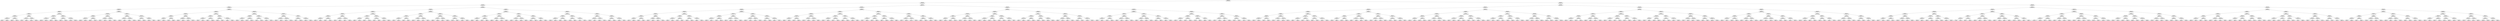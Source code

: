 ## [header material...]
## Command to get the layout: "dot -Teps thisfile > thisfile.eps"
graph "test"
{
node [shape="rectangle", fontsize=10, width=".2", height=".2", margin=0];
graph[fontsize=8];

n000 [label="clustersize = 14060
splitting feature:
((-0.42,-0.272)-(0.004,0.321))"] ;
n000 -- n001 ;
n001 [label="clustersize = 5329
splitting feature:
((0.0368,-0.375)-(-0.566,0.638))"] ;
n001 -- n002 ;
n002 [label="clustersize = 3349
splitting feature:
((-0.209,-0.38)-(-0.825,0.269))"] ;
n002 -- n003 ;
n003 [label="clustersize = 2727
splitting feature:
((-0.615,-0.753)-(0.0655,0.755))"] ;
n003 -- n004 ;
n004 [label="clustersize = 1645
splitting feature:
((0.508,-0.365)-(-0.98,-0.484))"] ;
n004 -- n005 ;
n005 [label="clustersize = 764
splitting feature:
((-0.498,0.393)-(0.167,-0.27))"] ;
n005 -- n006 ;
n006 [label="clustersize = 146
splitting feature:
((-0.212,-0.264)-(0.657,-0.333))"] ;
n006 -- n007 ;
n007 [label="clustersize = 129
splitting feature:
((-0.0783,0.084)-(-0.348,0.832))"] ;
n007 -- n008 ;
n008 [label="clustersize = 97
splitting feature:
((-0.0759,0.816)-(-0.813,0.896))"] ;
n008 -- n009 ;
n009 [label="clustersize = 71
pupil avg:
[-0.16825812 -0.1011874 ]"] ;
n008 -- n010 ;
n010 [label="clustersize = 26
pupil avg:
[-0.38004523 -0.13031871]"] ;
n007 -- n011 ;
n011 [label="clustersize = 32
splitting feature:
((-0.775,0.501)-(-0.922,-0.134))"] ;
n011 -- n012 ;
n012 [label="clustersize = 16
pupil avg:
[-0.22530996 -0.10382169]"] ;
n011 -- n013 ;
n013 [label="clustersize = 16
pupil avg:
[ 0.4231552  -0.27788655]"] ;
n006 -- n014 ;
n014 [label="clustersize = 17
splitting feature:
((0.931,0.38)-(0.986,-0.511))"] ;
n014 -- n015 ;
n015 [label="clustersize = 9
splitting feature:
((0.312,-0.208)-(-0.108,-0.686))"] ;
n015 -- n016 ;
n016 [label="clustersize = 5
pupil avg:
[-0.12001717  0.3158627 ]"] ;
n015 -- n017 ;
n017 [label="clustersize = 4
pupil avg:
[ 0.43939394  0.02572234]"] ;
n014 -- n018 ;
n018 [label="clustersize = 8
splitting feature:
((0.572,-0.932)-(-0.253,-0.711))"] ;
n018 -- n019 ;
n019 [label="clustersize = 4
pupil avg:
[-0.4313523   0.36402882]"] ;
n018 -- n020 ;
n020 [label="clustersize = 4
pupil avg:
[-0.49352946 -0.10899445]"] ;
n005 -- n021 ;
n021 [label="clustersize = 618
splitting feature:
((-0.0384,0.615)-(0.267,0.196))"] ;
n021 -- n022 ;
n022 [label="clustersize = 206
splitting feature:
((-0.263,-0.238)-(0.104,-0.937))"] ;
n022 -- n023 ;
n023 [label="clustersize = 147
splitting feature:
((-0.211,0.773)-(-0.651,-0.296))"] ;
n023 -- n024 ;
n024 [label="clustersize = 25
pupil avg:
[ 0.07939013 -0.09136993]"] ;
n023 -- n025 ;
n025 [label="clustersize = 122
pupil avg:
[-0.22075573 -0.02409439]"] ;
n022 -- n026 ;
n026 [label="clustersize = 59
splitting feature:
((-0.0194,-0.679)-(-0.157,0.704))"] ;
n026 -- n027 ;
n027 [label="clustersize = 55
pupil avg:
[-0.30183043  0.12268687]"] ;
n026 -- n028 ;
n028 [label="clustersize = 4
pupil avg:
[ 0.04436903  0.03255405]"] ;
n021 -- n029 ;
n029 [label="clustersize = 412
splitting feature:
((-0.387,0.332)-(0.521,-0.942))"] ;
n029 -- n030 ;
n030 [label="clustersize = 204
splitting feature:
((-0.57,-0.661)-(-0.752,0.425))"] ;
n030 -- n031 ;
n031 [label="clustersize = 186
pupil avg:
[-0.33109626  0.11373793]"] ;
n030 -- n032 ;
n032 [label="clustersize = 18
pupil avg:
[-0.04528475 -0.06833402]"] ;
n029 -- n033 ;
n033 [label="clustersize = 208
splitting feature:
((0.292,-0.11)-(-0.539,-0.486))"] ;
n033 -- n034 ;
n034 [label="clustersize = 99
pupil avg:
[-0.3015744   0.30597252]"] ;
n033 -- n035 ;
n035 [label="clustersize = 109
pupil avg:
[-0.43428045  0.20453613]"] ;
n004 -- n036 ;
n036 [label="clustersize = 881
splitting feature:
((-0.907,-0.326)-(-0.249,0.637))"] ;
n036 -- n037 ;
n037 [label="clustersize = 606
splitting feature:
((-0.521,-0.515)-(-0.236,0.638))"] ;
n037 -- n038 ;
n038 [label="clustersize = 528
splitting feature:
((0.297,0.34)-(0.696,-0.978))"] ;
n038 -- n039 ;
n039 [label="clustersize = 253
splitting feature:
((-0.58,0.0921)-(-0.242,-0.512))"] ;
n039 -- n040 ;
n040 [label="clustersize = 58
pupil avg:
[-0.08482493 -0.25988523]"] ;
n039 -- n041 ;
n041 [label="clustersize = 195
pupil avg:
[-0.29146929 -0.18292273]"] ;
n038 -- n042 ;
n042 [label="clustersize = 275
splitting feature:
((0.204,0.618)-(-0.699,0.324))"] ;
n042 -- n043 ;
n043 [label="clustersize = 49
pupil avg:
[-0.25999979 -0.09242719]"] ;
n042 -- n044 ;
n044 [label="clustersize = 226
pupil avg:
[-0.41747483 -0.21417658]"] ;
n037 -- n045 ;
n045 [label="clustersize = 78
splitting feature:
((-0.291,-0.546)-(-0.2,-0.0309))"] ;
n045 -- n046 ;
n046 [label="clustersize = 20
splitting feature:
((-0.937,-0.98)-(-0.963,0.224))"] ;
n046 -- n047 ;
n047 [label="clustersize = 8
pupil avg:
[-0.46311681 -0.12150149]"] ;
n046 -- n048 ;
n048 [label="clustersize = 12
pupil avg:
[-0.22013382 -0.17629464]"] ;
n045 -- n049 ;
n049 [label="clustersize = 58
splitting feature:
((-0.667,0.27)-(-0.433,-0.216))"] ;
n049 -- n050 ;
n050 [label="clustersize = 11
pupil avg:
[-0.1620975  -0.03754778]"] ;
n049 -- n051 ;
n051 [label="clustersize = 47
pupil avg:
[-0.03320544 -0.157588  ]"] ;
n036 -- n052 ;
n052 [label="clustersize = 275
splitting feature:
((-0.75,-0.845)-(-0.241,-0.318))"] ;
n052 -- n053 ;
n053 [label="clustersize = 57
splitting feature:
((0.224,-0.918)-(-0.602,0.088))"] ;
n053 -- n054 ;
n054 [label="clustersize = 27
splitting feature:
((-0.974,-0.597)-(0.756,0.153))"] ;
n054 -- n055 ;
n055 [label="clustersize = 21
pupil avg:
[ 0.29403415 -0.03396676]"] ;
n054 -- n056 ;
n056 [label="clustersize = 6
pupil avg:
[-0.11657675  0.09044414]"] ;
n053 -- n057 ;
n057 [label="clustersize = 30
splitting feature:
((-0.0623,0.775)-(-0.0923,0.165))"] ;
n057 -- n058 ;
n058 [label="clustersize = 8
pupil avg:
[-0.27200376 -0.1678621 ]"] ;
n057 -- n059 ;
n059 [label="clustersize = 22
pupil avg:
[ 0.03648198 -0.19934885]"] ;
n052 -- n060 ;
n060 [label="clustersize = 218
splitting feature:
((-0.0628,-0.221)-(-0.498,0.404))"] ;
n060 -- n061 ;
n061 [label="clustersize = 153
splitting feature:
((-0.144,0.674)-(-0.7,0.186))"] ;
n061 -- n062 ;
n062 [label="clustersize = 117
pupil avg:
[-0.10386534 -0.1946661 ]"] ;
n061 -- n063 ;
n063 [label="clustersize = 36
pupil avg:
[-0.31662876 -0.20661994]"] ;
n060 -- n064 ;
n064 [label="clustersize = 65
splitting feature:
((-0.548,0.851)-(0.657,-0.787))"] ;
n064 -- n065 ;
n065 [label="clustersize = 48
pupil avg:
[ 0.10342786 -0.22966708]"] ;
n064 -- n066 ;
n066 [label="clustersize = 17
pupil avg:
[-0.27002925 -0.2307574 ]"] ;
n003 -- n067 ;
n067 [label="clustersize = 1082
splitting feature:
((-0.789,-0.683)-(0.592,-0.342))"] ;
n067 -- n068 ;
n068 [label="clustersize = 429
splitting feature:
((-0.805,-0.426)-(-0.26,0.889))"] ;
n068 -- n069 ;
n069 [label="clustersize = 248
splitting feature:
((0.543,-0.951)-(0.94,0.369))"] ;
n069 -- n070 ;
n070 [label="clustersize = 140
splitting feature:
((0.798,0.536)-(-0.943,0.761))"] ;
n070 -- n071 ;
n071 [label="clustersize = 37
splitting feature:
((0.75,-0.994)-(-0.872,-0.34))"] ;
n071 -- n072 ;
n072 [label="clustersize = 5
pupil avg:
[-0.19776366  0.36710362]"] ;
n071 -- n073 ;
n073 [label="clustersize = 32
pupil avg:
[-0.15206129 -0.01919862]"] ;
n070 -- n074 ;
n074 [label="clustersize = 103
splitting feature:
((0.44,-0.914)-(-0.85,0.24))"] ;
n074 -- n075 ;
n075 [label="clustersize = 38
pupil avg:
[ 0.01017115 -0.10664312]"] ;
n074 -- n076 ;
n076 [label="clustersize = 65
pupil avg:
[-0.14388096 -0.0847333 ]"] ;
n069 -- n077 ;
n077 [label="clustersize = 108
splitting feature:
((0.65,0.123)-(0.798,0.611))"] ;
n077 -- n078 ;
n078 [label="clustersize = 32
splitting feature:
((-0.0588,0.00982)-(-0.899,0.31))"] ;
n078 -- n079 ;
n079 [label="clustersize = 21
pupil avg:
[-0.0623908  -0.05952216]"] ;
n078 -- n080 ;
n080 [label="clustersize = 11
pupil avg:
[-0.28782685 -0.10315533]"] ;
n077 -- n081 ;
n081 [label="clustersize = 76
splitting feature:
((0.15,-0.366)-(-0.676,-0.0723))"] ;
n081 -- n082 ;
n082 [label="clustersize = 36
pupil avg:
[-0.33744647 -0.04563124]"] ;
n081 -- n083 ;
n083 [label="clustersize = 40
pupil avg:
[-0.36524767 -0.16147086]"] ;
n068 -- n084 ;
n084 [label="clustersize = 181
splitting feature:
((0.952,-0.387)-(-0.704,0.585))"] ;
n084 -- n085 ;
n085 [label="clustersize = 71
splitting feature:
((0.944,0.532)-(-0.746,-0.143))"] ;
n085 -- n086 ;
n086 [label="clustersize = 27
splitting feature:
((-0.0075,0.943)-(0.523,0.0705))"] ;
n086 -- n087 ;
n087 [label="clustersize = 20
pupil avg:
[ 0.01407748 -0.10521752]"] ;
n086 -- n088 ;
n088 [label="clustersize = 7
pupil avg:
[-0.15922176  0.18454756]"] ;
n085 -- n089 ;
n089 [label="clustersize = 44
splitting feature:
((-0.388,-0.194)-(-0.212,0.576))"] ;
n089 -- n090 ;
n090 [label="clustersize = 11
pupil avg:
[ 0.20626335 -0.19731972]"] ;
n089 -- n091 ;
n091 [label="clustersize = 33
pupil avg:
[ 0.55314863 -0.06992046]"] ;
n084 -- n092 ;
n092 [label="clustersize = 110
splitting feature:
((-0.592,0.944)-(0.994,0.21))"] ;
n092 -- n093 ;
n093 [label="clustersize = 90
splitting feature:
((-0.466,0.455)-(-0.322,-0.338))"] ;
n093 -- n094 ;
n094 [label="clustersize = 20
pupil avg:
[ 0.28458864 -0.07984066]"] ;
n093 -- n095 ;
n095 [label="clustersize = 70
pupil avg:
[-0.00325914 -0.13721745]"] ;
n092 -- n096 ;
n096 [label="clustersize = 20
splitting feature:
((-0.111,0.0841)-(-0.000592,-0.424))"] ;
n096 -- n097 ;
n097 [label="clustersize = 8
pupil avg:
[-0.16156858 -0.10332201]"] ;
n096 -- n098 ;
n098 [label="clustersize = 12
pupil avg:
[-0.34127396 -0.12851297]"] ;
n067 -- n099 ;
n099 [label="clustersize = 653
splitting feature:
((-0.488,-0.294)-(-0.349,-0.649))"] ;
n099 -- n100 ;
n100 [label="clustersize = 426
splitting feature:
((-0.431,0.205)-(-0.975,0.0954))"] ;
n100 -- n101 ;
n101 [label="clustersize = 385
splitting feature:
((-0.763,0.303)-(-0.481,-0.42))"] ;
n101 -- n102 ;
n102 [label="clustersize = 48
splitting feature:
((0.602,-0.262)-(-0.444,-0.157))"] ;
n102 -- n103 ;
n103 [label="clustersize = 11
pupil avg:
[ 0.51753581  0.08496454]"] ;
n102 -- n104 ;
n104 [label="clustersize = 37
pupil avg:
[ 0.18670827 -0.00846615]"] ;
n101 -- n105 ;
n105 [label="clustersize = 337
splitting feature:
((0.459,-0.0136)-(-0.257,0.596))"] ;
n105 -- n106 ;
n106 [label="clustersize = 207
pupil avg:
[-0.036537    0.21075144]"] ;
n105 -- n107 ;
n107 [label="clustersize = 130
pupil avg:
[ 0.03500231  0.05177854]"] ;
n100 -- n108 ;
n108 [label="clustersize = 41
splitting feature:
((-0.999,-0.493)-(0.0598,-0.752))"] ;
n108 -- n109 ;
n109 [label="clustersize = 14
splitting feature:
((0.0632,0.822)-(0.131,0.299))"] ;
n109 -- n110 ;
n110 [label="clustersize = 9
pupil avg:
[ 0.04285793 -0.11909165]"] ;
n109 -- n111 ;
n111 [label="clustersize = 5
pupil avg:
[-0.37807611 -0.2239649 ]"] ;
n108 -- n112 ;
n112 [label="clustersize = 27
splitting feature:
((0.134,-0.835)-(-0.163,0.978))"] ;
n112 -- n113 ;
n113 [label="clustersize = 10
pupil avg:
[ 0.20857436  0.01354619]"] ;
n112 -- n114 ;
n114 [label="clustersize = 17
pupil avg:
[ 0.60273491 -0.12244035]"] ;
n099 -- n115 ;
n115 [label="clustersize = 227
splitting feature:
((0.0698,-0.226)-(-0.183,-0.168))"] ;
n115 -- n116 ;
n116 [label="clustersize = 132
splitting feature:
((-0.984,-0.145)-(0.106,0.232))"] ;
n116 -- n117 ;
n117 [label="clustersize = 31
splitting feature:
((-0.464,-0.226)-(-0.0319,0.0614))"] ;
n117 -- n118 ;
n118 [label="clustersize = 12
pupil avg:
[-0.42653454  0.01342799]"] ;
n117 -- n119 ;
n119 [label="clustersize = 19
pupil avg:
[-0.12004853 -0.04100028]"] ;
n116 -- n120 ;
n120 [label="clustersize = 101
splitting feature:
((-0.0283,0.765)-(-0.382,-0.805))"] ;
n120 -- n121 ;
n121 [label="clustersize = 26
pupil avg:
[-0.01874832  0.18040403]"] ;
n120 -- n122 ;
n122 [label="clustersize = 75
pupil avg:
[-0.26347471  0.23926961]"] ;
n115 -- n123 ;
n123 [label="clustersize = 95
splitting feature:
((-0.217,-0.97)-(0.247,-0.41))"] ;
n123 -- n124 ;
n124 [label="clustersize = 48
splitting feature:
((-0.452,0.294)-(-0.339,-0.458))"] ;
n124 -- n125 ;
n125 [label="clustersize = 9
pupil avg:
[ 0.15410153 -0.01171182]"] ;
n124 -- n126 ;
n126 [label="clustersize = 39
pupil avg:
[-0.24099151 -0.06083976]"] ;
n123 -- n127 ;
n127 [label="clustersize = 47
splitting feature:
((-0.233,-0.295)-(0.0255,0.439))"] ;
n127 -- n128 ;
n128 [label="clustersize = 39
pupil avg:
[-0.08181538  0.10158835]"] ;
n127 -- n129 ;
n129 [label="clustersize = 8
pupil avg:
[ 0.50102156 -0.07335852]"] ;
n002 -- n130 ;
n130 [label="clustersize = 622
splitting feature:
((0.345,-0.375)-(-0.895,0.763))"] ;
n130 -- n131 ;
n131 [label="clustersize = 288
splitting feature:
((-0.17,0.702)-(-0.537,-0.346))"] ;
n131 -- n132 ;
n132 [label="clustersize = 119
splitting feature:
((0.406,0.0384)-(-0.322,0.484))"] ;
n132 -- n133 ;
n133 [label="clustersize = 33
splitting feature:
((-0.141,0.622)-(-0.804,-0.319))"] ;
n133 -- n134 ;
n134 [label="clustersize = 16
splitting feature:
((0.825,0.252)-(-0.864,-0.358))"] ;
n134 -- n135 ;
n135 [label="clustersize = 8
splitting feature:
((0.893,-0.585)-(0.854,0.0443))"] ;
n135 -- n136 ;
n136 [label="clustersize = 4
pupil avg:
[ 0.53926582 -0.21450535]"] ;
n135 -- n137 ;
n137 [label="clustersize = 4
pupil avg:
[ 0.41650057  0.20854314]"] ;
n134 -- n138 ;
n138 [label="clustersize = 8
splitting feature:
((-0.958,-0.389)-(0.553,-0.843))"] ;
n138 -- n139 ;
n139 [label="clustersize = 4
pupil avg:
[ 0.35171958  0.02678571]"] ;
n138 -- n140 ;
n140 [label="clustersize = 4
pupil avg:
[-0.03751708  0.05077968]"] ;
n133 -- n141 ;
n141 [label="clustersize = 17
splitting feature:
((0.48,0.351)-(0.0657,0.767))"] ;
n141 -- n142 ;
n142 [label="clustersize = 8
splitting feature:
((0.904,0.108)-(-0.49,-0.303))"] ;
n142 -- n143 ;
n143 [label="clustersize = 4
pupil avg:
[ 0.01315789  0.19298246]"] ;
n142 -- n144 ;
n144 [label="clustersize = 4
pupil avg:
[ 0.35940803  0.24445032]"] ;
n141 -- n145 ;
n145 [label="clustersize = 9
splitting feature:
((-0.164,-0.787)-(0.0454,0.661))"] ;
n145 -- n146 ;
n146 [label="clustersize = 4
pupil avg:
[-0.29113553  0.21425241]"] ;
n145 -- n147 ;
n147 [label="clustersize = 5
pupil avg:
[ 0.03070158  0.05216338]"] ;
n132 -- n148 ;
n148 [label="clustersize = 86
splitting feature:
((-0.274,0.376)-(-0.348,-0.0609))"] ;
n148 -- n149 ;
n149 [label="clustersize = 38
splitting feature:
((0.724,-0.462)-(-0.484,-0.721))"] ;
n149 -- n150 ;
n150 [label="clustersize = 10
splitting feature:
((0.583,0.441)-(0.368,0.583))"] ;
n150 -- n151 ;
n151 [label="clustersize = 4
pupil avg:
[ 0.10588692 -0.08779901]"] ;
n150 -- n152 ;
n152 [label="clustersize = 6
pupil avg:
[ 0.6420661  -0.10498032]"] ;
n149 -- n153 ;
n153 [label="clustersize = 28
splitting feature:
((-0.127,0.43)-(-0.178,0.439))"] ;
n153 -- n154 ;
n154 [label="clustersize = 12
pupil avg:
[-0.08676439 -0.03377454]"] ;
n153 -- n155 ;
n155 [label="clustersize = 16
pupil avg:
[ 0.18901711 -0.03861699]"] ;
n148 -- n156 ;
n156 [label="clustersize = 48
splitting feature:
((-0.218,-0.761)-(-0.236,0.188))"] ;
n156 -- n157 ;
n157 [label="clustersize = 12
splitting feature:
((-0.703,-0.11)-(0.00163,0.615))"] ;
n157 -- n158 ;
n158 [label="clustersize = 6
pupil avg:
[-0.19292044 -0.05113773]"] ;
n157 -- n159 ;
n159 [label="clustersize = 6
pupil avg:
[-0.37742935 -0.177838  ]"] ;
n156 -- n160 ;
n160 [label="clustersize = 36
splitting feature:
((0.265,0.186)-(0.785,0.427))"] ;
n160 -- n161 ;
n161 [label="clustersize = 26
pupil avg:
[ 0.06217224 -0.15338735]"] ;
n160 -- n162 ;
n162 [label="clustersize = 10
pupil avg:
[-0.22962366 -0.18090401]"] ;
n131 -- n163 ;
n163 [label="clustersize = 169
splitting feature:
((-0.766,0.678)-(0.568,-0.827))"] ;
n163 -- n164 ;
n164 [label="clustersize = 72
splitting feature:
((-0.382,0.102)-(-0.222,-0.75))"] ;
n164 -- n165 ;
n165 [label="clustersize = 39
splitting feature:
((0.371,-0.314)-(-0.201,-0.156))"] ;
n165 -- n166 ;
n166 [label="clustersize = 8
splitting feature:
((-0.168,0.0659)-(-0.554,-0.788))"] ;
n166 -- n167 ;
n167 [label="clustersize = 4
pupil avg:
[ 0.18581081  0.02802847]"] ;
n166 -- n168 ;
n168 [label="clustersize = 4
pupil avg:
[-0.26335421  0.21665762]"] ;
n165 -- n169 ;
n169 [label="clustersize = 31
splitting feature:
((0.347,0.282)-(0.413,0.736))"] ;
n169 -- n170 ;
n170 [label="clustersize = 22
pupil avg:
[ 0.01421969 -0.1789902 ]"] ;
n169 -- n171 ;
n171 [label="clustersize = 9
pupil avg:
[-0.29866413 -0.14407517]"] ;
n164 -- n172 ;
n172 [label="clustersize = 33
splitting feature:
((-0.487,-0.974)-(-0.909,0.91))"] ;
n172 -- n173 ;
n173 [label="clustersize = 21
splitting feature:
((-0.764,-0.265)-(0.0657,0.779))"] ;
n173 -- n174 ;
n174 [label="clustersize = 15
pupil avg:
[-0.22688363  0.12323386]"] ;
n173 -- n175 ;
n175 [label="clustersize = 6
pupil avg:
[ 0.16691984  0.15803454]"] ;
n172 -- n176 ;
n176 [label="clustersize = 12
splitting feature:
((-0.208,0.464)-(0.554,-0.136))"] ;
n176 -- n177 ;
n177 [label="clustersize = 4
pupil avg:
[ 0.34792107 -0.0204804 ]"] ;
n176 -- n178 ;
n178 [label="clustersize = 8
pupil avg:
[ 0.18547334  0.31192452]"] ;
n163 -- n179 ;
n179 [label="clustersize = 97
splitting feature:
((-0.0236,0.146)-(0.116,-0.453))"] ;
n179 -- n180 ;
n180 [label="clustersize = 30
splitting feature:
((-0.678,0.452)-(0.0459,0.853))"] ;
n180 -- n181 ;
n181 [label="clustersize = 18
splitting feature:
((0.187,-0.276)-(-0.244,-0.667))"] ;
n181 -- n182 ;
n182 [label="clustersize = 8
pupil avg:
[-0.29723936  0.06879087]"] ;
n181 -- n183 ;
n183 [label="clustersize = 10
pupil avg:
[-0.43339567 -0.19999921]"] ;
n180 -- n184 ;
n184 [label="clustersize = 12
splitting feature:
((0.22,0.595)-(-0.258,0.88))"] ;
n184 -- n185 ;
n185 [label="clustersize = 7
pupil avg:
[-0.01046461  0.01269587]"] ;
n184 -- n186 ;
n186 [label="clustersize = 5
pupil avg:
[-0.04867329 -0.26870994]"] ;
n179 -- n187 ;
n187 [label="clustersize = 67
splitting feature:
((-0.635,-0.739)-(-0.288,-0.805))"] ;
n187 -- n188 ;
n188 [label="clustersize = 44
splitting feature:
((0.429,-0.556)-(-0.201,0.366))"] ;
n188 -- n189 ;
n189 [label="clustersize = 32
pupil avg:
[-0.40232131  0.27155688]"] ;
n188 -- n190 ;
n190 [label="clustersize = 12
pupil avg:
[-0.21095092  0.21718145]"] ;
n187 -- n191 ;
n191 [label="clustersize = 23
splitting feature:
((-0.887,-0.593)-(0.481,0.758))"] ;
n191 -- n192 ;
n192 [label="clustersize = 9
pupil avg:
[-0.43847005 -0.07070487]"] ;
n191 -- n193 ;
n193 [label="clustersize = 14
pupil avg:
[-0.02392255  0.14273254]"] ;
n130 -- n194 ;
n194 [label="clustersize = 334
splitting feature:
((-0.816,0.682)-(-0.103,-0.274))"] ;
n194 -- n195 ;
n195 [label="clustersize = 186
splitting feature:
((-0.938,-0.372)-(-0.849,0.765))"] ;
n195 -- n196 ;
n196 [label="clustersize = 44
splitting feature:
((-0.975,0.311)-(-0.35,0.204))"] ;
n196 -- n197 ;
n197 [label="clustersize = 18
splitting feature:
((-0.881,-0.962)-(-0.00929,-0.477))"] ;
n197 -- n198 ;
n198 [label="clustersize = 8
splitting feature:
((-0.909,0.0988)-(-0.455,-0.402))"] ;
n198 -- n199 ;
n199 [label="clustersize = 4
pupil avg:
[ 0.51659846  0.25597321]"] ;
n198 -- n200 ;
n200 [label="clustersize = 4
pupil avg:
[ 0.33798996 -0.23107347]"] ;
n197 -- n201 ;
n201 [label="clustersize = 10
splitting feature:
((-0.036,0.923)-(0.127,-0.963))"] ;
n201 -- n202 ;
n202 [label="clustersize = 5
pupil avg:
[ 0.37675318 -0.05412808]"] ;
n201 -- n203 ;
n203 [label="clustersize = 5
pupil avg:
[-0.16705569  0.01592195]"] ;
n196 -- n204 ;
n204 [label="clustersize = 26
splitting feature:
((-0.544,-0.978)-(-0.237,0.969))"] ;
n204 -- n205 ;
n205 [label="clustersize = 9
splitting feature:
((-0.254,0.639)-(-0.885,-0.31))"] ;
n205 -- n206 ;
n206 [label="clustersize = 5
pupil avg:
[ 0.02859868 -0.20609967]"] ;
n205 -- n207 ;
n207 [label="clustersize = 4
pupil avg:
[-0.32040698 -0.25965116]"] ;
n204 -- n208 ;
n208 [label="clustersize = 17
splitting feature:
((-0.0746,0.233)-(-0.955,-0.608))"] ;
n208 -- n209 ;
n209 [label="clustersize = 8
pupil avg:
[ 0.09518138 -0.12951547]"] ;
n208 -- n210 ;
n210 [label="clustersize = 9
pupil avg:
[ 0.08436544 -0.2474767 ]"] ;
n195 -- n211 ;
n211 [label="clustersize = 142
splitting feature:
((-0.278,0.532)-(0.143,0.137))"] ;
n211 -- n212 ;
n212 [label="clustersize = 90
splitting feature:
((-0.28,-0.848)-(0.103,0.651))"] ;
n212 -- n213 ;
n213 [label="clustersize = 15
splitting feature:
((-0.378,-0.167)-(-0.932,0.979))"] ;
n213 -- n214 ;
n214 [label="clustersize = 8
pupil avg:
[ 0.07352029 -0.22108538]"] ;
n213 -- n215 ;
n215 [label="clustersize = 7
pupil avg:
[ 0.52918417 -0.09036146]"] ;
n212 -- n216 ;
n216 [label="clustersize = 75
splitting feature:
((-0.935,0.374)-(-0.634,-0.751))"] ;
n216 -- n217 ;
n217 [label="clustersize = 70
pupil avg:
[ 0.64108835 -0.06207387]"] ;
n216 -- n218 ;
n218 [label="clustersize = 5
pupil avg:
[ 0.31986546 -0.13642764]"] ;
n211 -- n219 ;
n219 [label="clustersize = 52
splitting feature:
((0.122,0.375)-(0.809,-0.888))"] ;
n219 -- n220 ;
n220 [label="clustersize = 38
splitting feature:
((0.00586,0.822)-(-0.553,0.481))"] ;
n220 -- n221 ;
n221 [label="clustersize = 25
pupil avg:
[ 0.43840155  0.07044203]"] ;
n220 -- n222 ;
n222 [label="clustersize = 13
pupil avg:
[ 0.13100299  0.11725838]"] ;
n219 -- n223 ;
n223 [label="clustersize = 14
splitting feature:
((-0.713,0.886)-(0.452,0.724))"] ;
n223 -- n224 ;
n224 [label="clustersize = 7
pupil avg:
[ 0.65945333  0.03320243]"] ;
n223 -- n225 ;
n225 [label="clustersize = 7
pupil avg:
[ 0.86079129  0.06901191]"] ;
n194 -- n226 ;
n226 [label="clustersize = 148
splitting feature:
((-0.882,0.987)-(-0.884,-0.574))"] ;
n226 -- n227 ;
n227 [label="clustersize = 54
splitting feature:
((-0.237,0.608)-(0.0492,-0.596))"] ;
n227 -- n228 ;
n228 [label="clustersize = 35
splitting feature:
((-0.271,-0.762)-(0.878,-0.609))"] ;
n228 -- n229 ;
n229 [label="clustersize = 24
splitting feature:
((-0.339,0.868)-(0.297,-0.0324))"] ;
n229 -- n230 ;
n230 [label="clustersize = 18
pupil avg:
[ 0.42181286 -0.15268845]"] ;
n229 -- n231 ;
n231 [label="clustersize = 6
pupil avg:
[ 0.11095837 -0.01644856]"] ;
n228 -- n232 ;
n232 [label="clustersize = 11
splitting feature:
((0.837,0.13)-(-0.589,-0.601))"] ;
n232 -- n233 ;
n233 [label="clustersize = 7
pupil avg:
[ 0.57482489 -0.03940057]"] ;
n232 -- n234 ;
n234 [label="clustersize = 4
pupil avg:
[ 0.69361492 -0.05133229]"] ;
n227 -- n235 ;
n235 [label="clustersize = 19
splitting feature:
((-0.107,0.899)-(-0.518,0.0743))"] ;
n235 -- n236 ;
n236 [label="clustersize = 11
splitting feature:
((-0.577,0.905)-(0.574,0.225))"] ;
n236 -- n237 ;
n237 [label="clustersize = 6
pupil avg:
[ 0.19640114  0.05089088]"] ;
n236 -- n238 ;
n238 [label="clustersize = 5
pupil avg:
[ 0.43853326 -0.00444138]"] ;
n235 -- n239 ;
n239 [label="clustersize = 8
splitting feature:
((0.159,-0.731)-(-0.424,0.169))"] ;
n239 -- n240 ;
n240 [label="clustersize = 4
pupil avg:
[-0.05192147  0.20461571]"] ;
n239 -- n241 ;
n241 [label="clustersize = 4
pupil avg:
[-0.40345614 -0.16254735]"] ;
n226 -- n242 ;
n242 [label="clustersize = 94
splitting feature:
((-0.349,-0.352)-(0.219,0.174))"] ;
n242 -- n243 ;
n243 [label="clustersize = 73
splitting feature:
((-0.148,0.0976)-(-0.237,-0.103))"] ;
n243 -- n244 ;
n244 [label="clustersize = 29
splitting feature:
((-0.919,0.782)-(-0.793,0.692))"] ;
n244 -- n245 ;
n245 [label="clustersize = 20
pupil avg:
[ 0.02781541 -0.23065287]"] ;
n244 -- n246 ;
n246 [label="clustersize = 9
pupil avg:
[-0.06442445 -0.07222112]"] ;
n243 -- n247 ;
n247 [label="clustersize = 44
splitting feature:
((-0.408,-0.775)-(-0.0417,0.141))"] ;
n247 -- n248 ;
n248 [label="clustersize = 26
pupil avg:
[-0.28629592 -0.18149104]"] ;
n247 -- n249 ;
n249 [label="clustersize = 18
pupil avg:
[-0.04425773 -0.10826108]"] ;
n242 -- n250 ;
n250 [label="clustersize = 21
splitting feature:
((-0.43,0.00581)-(-0.906,0.62))"] ;
n250 -- n251 ;
n251 [label="clustersize = 11
splitting feature:
((0.136,0.615)-(-0.892,-0.213))"] ;
n251 -- n252 ;
n252 [label="clustersize = 4
pupil avg:
[ 0.01395343  0.15210521]"] ;
n251 -- n253 ;
n253 [label="clustersize = 7
pupil avg:
[-0.09368253 -0.19695674]"] ;
n250 -- n254 ;
n254 [label="clustersize = 10
splitting feature:
((0.644,0.477)-(-0.543,-0.546))"] ;
n254 -- n255 ;
n255 [label="clustersize = 4
pupil avg:
[ 0.46687483  0.06825348]"] ;
n254 -- n256 ;
n256 [label="clustersize = 6
pupil avg:
[ 0.14938173  0.05109011]"] ;
n001 -- n257 ;
n257 [label="clustersize = 1980
splitting feature:
((-0.699,0.647)-(-0.448,-0.75))"] ;
n257 -- n258 ;
n258 [label="clustersize = 1091
splitting feature:
((-0.496,0.174)-(-0.316,-0.0646))"] ;
n258 -- n259 ;
n259 [label="clustersize = 526
splitting feature:
((0.149,0.469)-(-0.485,0.264))"] ;
n259 -- n260 ;
n260 [label="clustersize = 126
splitting feature:
((0.178,-0.0754)-(-0.251,0.48))"] ;
n260 -- n261 ;
n261 [label="clustersize = 84
splitting feature:
((-0.294,0.754)-(0.742,0.892))"] ;
n261 -- n262 ;
n262 [label="clustersize = 54
splitting feature:
((-0.188,-0.262)-(-0.325,-0.208))"] ;
n262 -- n263 ;
n263 [label="clustersize = 22
splitting feature:
((0.831,0.984)-(0.821,0.312))"] ;
n263 -- n264 ;
n264 [label="clustersize = 7
pupil avg:
[ 0.3062643   0.11325803]"] ;
n263 -- n265 ;
n265 [label="clustersize = 15
pupil avg:
[ 0.02639854  0.03706381]"] ;
n262 -- n266 ;
n266 [label="clustersize = 32
splitting feature:
((0.055,0.47)-(0.145,-0.806))"] ;
n266 -- n267 ;
n267 [label="clustersize = 28
pupil avg:
[ 0.4183066   0.27530177]"] ;
n266 -- n268 ;
n268 [label="clustersize = 4
pupil avg:
[ 0.04129226  0.2937705 ]"] ;
n261 -- n269 ;
n269 [label="clustersize = 30
splitting feature:
((0.538,0.656)-(0.752,0.83))"] ;
n269 -- n270 ;
n270 [label="clustersize = 22
splitting feature:
((-0.174,-0.952)-(0.655,0.73))"] ;
n270 -- n271 ;
n271 [label="clustersize = 10
pupil avg:
[ 0.67698763  0.21804213]"] ;
n270 -- n272 ;
n272 [label="clustersize = 12
pupil avg:
[ 0.53825646  0.21041881]"] ;
n269 -- n273 ;
n273 [label="clustersize = 8
splitting feature:
((-0.598,0.945)-(0.387,-0.288))"] ;
n273 -- n274 ;
n274 [label="clustersize = 4
pupil avg:
[ 0.57164069  0.23619739]"] ;
n273 -- n275 ;
n275 [label="clustersize = 4
pupil avg:
[ 0.17461431  0.30995792]"] ;
n260 -- n276 ;
n276 [label="clustersize = 42
splitting feature:
((-0.533,-0.00832)-(-0.335,0.439))"] ;
n276 -- n277 ;
n277 [label="clustersize = 20
splitting feature:
((0.112,-0.452)-(0.28,-0.116))"] ;
n277 -- n278 ;
n278 [label="clustersize = 9
splitting feature:
((0.531,-0.523)-(-0.0971,-0.651))"] ;
n278 -- n279 ;
n279 [label="clustersize = 4
pupil avg:
[ 0.15795317  0.2691986 ]"] ;
n278 -- n280 ;
n280 [label="clustersize = 5
pupil avg:
[ 0.41028223  0.03375227]"] ;
n277 -- n281 ;
n281 [label="clustersize = 11
splitting feature:
((0.636,0.534)-(0.247,-0.63))"] ;
n281 -- n282 ;
n282 [label="clustersize = 6
pupil avg:
[ 0.6844137   0.10641052]"] ;
n281 -- n283 ;
n283 [label="clustersize = 5
pupil avg:
[ 0.55601958 -0.12777127]"] ;
n276 -- n284 ;
n284 [label="clustersize = 22
splitting feature:
((0.473,0.312)-(-0.439,-0.647))"] ;
n284 -- n285 ;
n285 [label="clustersize = 14
splitting feature:
((0.481,0.926)-(-0.25,-0.951))"] ;
n285 -- n286 ;
n286 [label="clustersize = 10
pupil avg:
[ 0.62286333  0.00201335]"] ;
n285 -- n287 ;
n287 [label="clustersize = 4
pupil avg:
[ 0.28662873 -0.01991465]"] ;
n284 -- n288 ;
n288 [label="clustersize = 8
splitting feature:
((-0.267,0.738)-(-0.257,0.481))"] ;
n288 -- n289 ;
n289 [label="clustersize = 4
pupil avg:
[ 0.66968326 -0.3540724 ]"] ;
n288 -- n290 ;
n290 [label="clustersize = 4
pupil avg:
[ 0.34710684 -0.22883038]"] ;
n259 -- n291 ;
n291 [label="clustersize = 400
splitting feature:
((-0.975,0.405)-(0.642,-0.827))"] ;
n291 -- n292 ;
n292 [label="clustersize = 306
splitting feature:
((-0.615,0.0314)-(0.111,-0.063))"] ;
n292 -- n293 ;
n293 [label="clustersize = 254
splitting feature:
((-0.588,0.84)-(-0.253,0.0498))"] ;
n293 -- n294 ;
n294 [label="clustersize = 131
splitting feature:
((-0.0657,0.821)-(-0.199,-0.145))"] ;
n294 -- n295 ;
n295 [label="clustersize = 57
pupil avg:
[ 0.58046641 -0.19161695]"] ;
n294 -- n296 ;
n296 [label="clustersize = 74
pupil avg:
[ 0.42589517 -0.27121367]"] ;
n293 -- n297 ;
n297 [label="clustersize = 123
splitting feature:
((0.863,0.00999)-(-0.367,0.978))"] ;
n297 -- n298 ;
n298 [label="clustersize = 4
pupil avg:
[-0.15214457 -0.18688483]"] ;
n297 -- n299 ;
n299 [label="clustersize = 119
pupil avg:
[ 0.3056495 -0.2267955]"] ;
n292 -- n300 ;
n300 [label="clustersize = 52
splitting feature:
((-0.658,-0.42)-(-0.00847,-0.672))"] ;
n300 -- n301 ;
n301 [label="clustersize = 21
splitting feature:
((0.304,-0.408)-(-0.41,0.796))"] ;
n301 -- n302 ;
n302 [label="clustersize = 5
pupil avg:
[ 0.13104643  0.21349949]"] ;
n301 -- n303 ;
n303 [label="clustersize = 16
pupil avg:
[ 0.46549877 -0.22552393]"] ;
n300 -- n304 ;
n304 [label="clustersize = 31
splitting feature:
((-0.871,0.172)-(-0.228,0.238))"] ;
n304 -- n305 ;
n305 [label="clustersize = 6
pupil avg:
[-0.25703959 -0.11864337]"] ;
n304 -- n306 ;
n306 [label="clustersize = 25
pupil avg:
[ 0.10678582 -0.06810416]"] ;
n291 -- n307 ;
n307 [label="clustersize = 94
splitting feature:
((0.604,0.549)-(-0.867,-0.381))"] ;
n307 -- n308 ;
n308 [label="clustersize = 60
splitting feature:
((-0.396,-0.357)-(-0.0764,0.398))"] ;
n308 -- n309 ;
n309 [label="clustersize = 32
splitting feature:
((-0.2,-0.443)-(-0.819,0.449))"] ;
n309 -- n310 ;
n310 [label="clustersize = 26
pupil avg:
[ 0.28394186  0.25826376]"] ;
n309 -- n311 ;
n311 [label="clustersize = 6
pupil avg:
[ 0.54157927  0.01490164]"] ;
n308 -- n312 ;
n312 [label="clustersize = 28
splitting feature:
((0.584,-0.928)-(-0.272,0.748))"] ;
n312 -- n313 ;
n313 [label="clustersize = 5
pupil avg:
[ 0.31386128  0.16691694]"] ;
n312 -- n314 ;
n314 [label="clustersize = 23
pupil avg:
[ 0.55112006  0.01207264]"] ;
n307 -- n315 ;
n315 [label="clustersize = 34
splitting feature:
((-0.535,-0.44)-(-0.305,0.384))"] ;
n315 -- n316 ;
n316 [label="clustersize = 12
splitting feature:
((0.028,-0.852)-(-0.0822,0.766))"] ;
n316 -- n317 ;
n317 [label="clustersize = 7
pupil avg:
[-0.09394726  0.07226754]"] ;
n316 -- n318 ;
n318 [label="clustersize = 5
pupil avg:
[ 0.4921954 -0.0039023]"] ;
n315 -- n319 ;
n319 [label="clustersize = 22
splitting feature:
((-0.946,0.0674)-(0.168,0.064))"] ;
n319 -- n320 ;
n320 [label="clustersize = 7
pupil avg:
[ 0.78501804 -0.34308442]"] ;
n319 -- n321 ;
n321 [label="clustersize = 15
pupil avg:
[ 0.41270572 -0.27707205]"] ;
n258 -- n322 ;
n322 [label="clustersize = 565
splitting feature:
((-0.269,-0.859)-(0.93,-0.616))"] ;
n322 -- n323 ;
n323 [label="clustersize = 451
splitting feature:
((-0.306,-0.0748)-(0.218,0.227))"] ;
n323 -- n324 ;
n324 [label="clustersize = 396
splitting feature:
((-0.818,-0.36)-(-0.323,0.694))"] ;
n324 -- n325 ;
n325 [label="clustersize = 156
splitting feature:
((0.942,-0.132)-(0.377,-0.896))"] ;
n325 -- n326 ;
n326 [label="clustersize = 37
splitting feature:
((-0.994,0.153)-(-0.425,-0.111))"] ;
n326 -- n327 ;
n327 [label="clustersize = 4
pupil avg:
[ 0.12816968 -0.03622942]"] ;
n326 -- n328 ;
n328 [label="clustersize = 33
pupil avg:
[-0.12918449 -0.221353  ]"] ;
n325 -- n329 ;
n329 [label="clustersize = 119
splitting feature:
((0.638,-0.243)-(0.0801,0.38))"] ;
n329 -- n330 ;
n330 [label="clustersize = 68
pupil avg:
[-0.0031366   0.00224029]"] ;
n329 -- n331 ;
n331 [label="clustersize = 51
pupil avg:
[ 0.00804909 -0.13609592]"] ;
n324 -- n332 ;
n332 [label="clustersize = 240
splitting feature:
((-0.149,-0.704)-(-0.557,0.685))"] ;
n332 -- n333 ;
n333 [label="clustersize = 117
splitting feature:
((-0.435,-0.775)-(0.275,-0.77))"] ;
n333 -- n334 ;
n334 [label="clustersize = 86
pupil avg:
[-0.01256173 -0.16436809]"] ;
n333 -- n335 ;
n335 [label="clustersize = 31
pupil avg:
[ 0.08621292 -0.09429743]"] ;
n332 -- n336 ;
n336 [label="clustersize = 123
splitting feature:
((-0.406,-0.152)-(-0.138,0.577))"] ;
n336 -- n337 ;
n337 [label="clustersize = 66
pupil avg:
[ 0.11938164 -0.24033828]"] ;
n336 -- n338 ;
n338 [label="clustersize = 57
pupil avg:
[ 0.44755953 -0.16614282]"] ;
n323 -- n339 ;
n339 [label="clustersize = 55
splitting feature:
((0.0772,0.463)-(-0.577,0.295))"] ;
n339 -- n340 ;
n340 [label="clustersize = 32
splitting feature:
((-0.627,-0.945)-(-0.714,-0.673))"] ;
n340 -- n341 ;
n341 [label="clustersize = 20
splitting feature:
((-0.333,0.439)-(0.586,0.198))"] ;
n341 -- n342 ;
n342 [label="clustersize = 14
pupil avg:
[ 0.54742898 -0.01571983]"] ;
n341 -- n343 ;
n343 [label="clustersize = 6
pupil avg:
[ 0.53163575  0.21873324]"] ;
n340 -- n344 ;
n344 [label="clustersize = 12
splitting feature:
((-0.62,0.482)-(-0.0598,0.298))"] ;
n344 -- n345 ;
n345 [label="clustersize = 8
pupil avg:
[ 0.25755414  0.01172684]"] ;
n344 -- n346 ;
n346 [label="clustersize = 4
pupil avg:
[ 0.07154844 -0.04084668]"] ;
n339 -- n347 ;
n347 [label="clustersize = 23
splitting feature:
((-0.717,-0.743)-(-0.912,-0.377))"] ;
n347 -- n348 ;
n348 [label="clustersize = 11
splitting feature:
((0.323,0.743)-(0.125,-0.135))"] ;
n348 -- n349 ;
n349 [label="clustersize = 4
pupil avg:
[ 0.75253883  0.08425499]"] ;
n348 -- n350 ;
n350 [label="clustersize = 7
pupil avg:
[ 0.09332042 -0.03253957]"] ;
n347 -- n351 ;
n351 [label="clustersize = 12
splitting feature:
((-0.815,0.491)-(-0.659,0.118))"] ;
n351 -- n352 ;
n352 [label="clustersize = 5
pupil avg:
[-0.19276862  0.04363858]"] ;
n351 -- n353 ;
n353 [label="clustersize = 7
pupil avg:
[ 0.07303739  0.1602673 ]"] ;
n322 -- n354 ;
n354 [label="clustersize = 114
splitting feature:
((-0.816,-0.896)-(-0.615,-0.943))"] ;
n354 -- n355 ;
n355 [label="clustersize = 51
splitting feature:
((0.524,0.0283)-(-0.688,0.902))"] ;
n355 -- n356 ;
n356 [label="clustersize = 21
splitting feature:
((-0.594,-0.593)-(0.441,-0.819))"] ;
n356 -- n357 ;
n357 [label="clustersize = 13
splitting feature:
((-0.431,-0.514)-(0.496,-0.0934))"] ;
n357 -- n358 ;
n358 [label="clustersize = 8
pupil avg:
[-0.112408   -0.16771911]"] ;
n357 -- n359 ;
n359 [label="clustersize = 5
pupil avg:
[-0.02448606 -0.04249185]"] ;
n356 -- n360 ;
n360 [label="clustersize = 8
splitting feature:
((-0.258,0.818)-(0.19,0.116))"] ;
n360 -- n361 ;
n361 [label="clustersize = 4
pupil avg:
[ 0.57068467 -0.14830637]"] ;
n360 -- n362 ;
n362 [label="clustersize = 4
pupil avg:
[-0.03333333  0.19473684]"] ;
n355 -- n363 ;
n363 [label="clustersize = 30
splitting feature:
((0.713,0.723)-(0.757,-0.565))"] ;
n363 -- n364 ;
n364 [label="clustersize = 8
splitting feature:
((-0.249,0.0309)-(0.0742,0.692))"] ;
n364 -- n365 ;
n365 [label="clustersize = 4
pupil avg:
[-0.27063399 -0.17821099]"] ;
n364 -- n366 ;
n366 [label="clustersize = 4
pupil avg:
[ 0.56083129 -0.09034603]"] ;
n363 -- n367 ;
n367 [label="clustersize = 22
splitting feature:
((-0.948,-0.231)-(0.435,0.345))"] ;
n367 -- n368 ;
n368 [label="clustersize = 18
pupil avg:
[ 0.52494129 -0.20558991]"] ;
n367 -- n369 ;
n369 [label="clustersize = 4
pupil avg:
[ 0.34256536 -0.02726627]"] ;
n354 -- n370 ;
n370 [label="clustersize = 63
splitting feature:
((-0.568,-0.542)-(0.339,-0.671))"] ;
n370 -- n371 ;
n371 [label="clustersize = 36
splitting feature:
((-0.426,-0.183)-(-0.636,0.961))"] ;
n371 -- n372 ;
n372 [label="clustersize = 15
splitting feature:
((-0.0409,-0.564)-(-0.751,-0.43))"] ;
n372 -- n373 ;
n373 [label="clustersize = 5
pupil avg:
[ 0.07199741 -0.14827839]"] ;
n372 -- n374 ;
n374 [label="clustersize = 10
pupil avg:
[ 0.45325542 -0.18896153]"] ;
n371 -- n375 ;
n375 [label="clustersize = 21
splitting feature:
((-0.914,0.937)-(-0.477,0.274))"] ;
n375 -- n376 ;
n376 [label="clustersize = 5
pupil avg:
[ 0.6571913  -0.11014896]"] ;
n375 -- n377 ;
n377 [label="clustersize = 16
pupil avg:
[ 0.53213671 -0.18831251]"] ;
n370 -- n378 ;
n378 [label="clustersize = 27
splitting feature:
((0.448,-0.186)-(-0.0209,-0.703))"] ;
n378 -- n379 ;
n379 [label="clustersize = 19
splitting feature:
((-0.221,0.00795)-(0.438,0.386))"] ;
n379 -- n380 ;
n380 [label="clustersize = 12
pupil avg:
[ 0.63885527 -0.00232141]"] ;
n379 -- n381 ;
n381 [label="clustersize = 7
pupil avg:
[ 0.45325196  0.19827069]"] ;
n378 -- n382 ;
n382 [label="clustersize = 8
splitting feature:
((-0.0585,-0.206)-(0.101,0.154))"] ;
n382 -- n383 ;
n383 [label="clustersize = 4
pupil avg:
[ 0.6044808  -0.05035562]"] ;
n382 -- n384 ;
n384 [label="clustersize = 4
pupil avg:
[ 0.14358753 -0.07379227]"] ;
n257 -- n385 ;
n385 [label="clustersize = 889
splitting feature:
((-0.987,-0.392)-(0.675,-0.952))"] ;
n385 -- n386 ;
n386 [label="clustersize = 600
splitting feature:
((0.183,0.181)-(-0.681,0.364))"] ;
n386 -- n387 ;
n387 [label="clustersize = 236
splitting feature:
((-0.726,-0.681)-(-0.791,0.489))"] ;
n387 -- n388 ;
n388 [label="clustersize = 153
splitting feature:
((0.0213,-0.748)-(-0.582,0.909))"] ;
n388 -- n389 ;
n389 [label="clustersize = 82
splitting feature:
((0.217,-0.0363)-(-0.237,-0.605))"] ;
n389 -- n390 ;
n390 [label="clustersize = 29
splitting feature:
((-0.349,-0.82)-(0.478,0.792))"] ;
n390 -- n391 ;
n391 [label="clustersize = 24
pupil avg:
[ 0.13151695 -0.03512496]"] ;
n390 -- n392 ;
n392 [label="clustersize = 5
pupil avg:
[ 0.15800917  0.30887165]"] ;
n389 -- n393 ;
n393 [label="clustersize = 53
splitting feature:
((0.141,-0.213)-(-0.585,0.602))"] ;
n393 -- n394 ;
n394 [label="clustersize = 25
pupil avg:
[-0.02673864 -0.13380219]"] ;
n393 -- n395 ;
n395 [label="clustersize = 28
pupil avg:
[ 0.15473213 -0.17805862]"] ;
n388 -- n396 ;
n396 [label="clustersize = 71
splitting feature:
((-0.365,-0.884)-(-0.38,0.747))"] ;
n396 -- n397 ;
n397 [label="clustersize = 18
splitting feature:
((0.427,-0.746)-(0.888,-0.735))"] ;
n397 -- n398 ;
n398 [label="clustersize = 13
pupil avg:
[-0.11971907 -0.17559233]"] ;
n397 -- n399 ;
n399 [label="clustersize = 5
pupil avg:
[ 0.25548016 -0.2239008 ]"] ;
n396 -- n400 ;
n400 [label="clustersize = 53
splitting feature:
((-0.198,0.207)-(-0.161,0.823))"] ;
n400 -- n401 ;
n401 [label="clustersize = 35
pupil avg:
[ 0.29485741 -0.24149024]"] ;
n400 -- n402 ;
n402 [label="clustersize = 18
pupil avg:
[ 0.55330672 -0.1718161 ]"] ;
n387 -- n403 ;
n403 [label="clustersize = 83
splitting feature:
((0.468,0.276)-(-0.901,0.852))"] ;
n403 -- n404 ;
n404 [label="clustersize = 40
splitting feature:
((0.217,-0.543)-(0.839,-0.247))"] ;
n404 -- n405 ;
n405 [label="clustersize = 26
splitting feature:
((-0.464,-0.889)-(-0.0982,-0.451))"] ;
n405 -- n406 ;
n406 [label="clustersize = 16
pupil avg:
[-0.08603883 -0.17378611]"] ;
n405 -- n407 ;
n407 [label="clustersize = 10
pupil avg:
[ 0.03190582 -0.0569979 ]"] ;
n404 -- n408 ;
n408 [label="clustersize = 14
splitting feature:
((-0.999,0.106)-(0.816,0.793))"] ;
n408 -- n409 ;
n409 [label="clustersize = 10
pupil avg:
[-0.15737783 -0.17652599]"] ;
n408 -- n410 ;
n410 [label="clustersize = 4
pupil avg:
[-0.42741148 -0.09969475]"] ;
n403 -- n411 ;
n411 [label="clustersize = 43
splitting feature:
((0.579,-0.146)-(-0.596,-0.909))"] ;
n411 -- n412 ;
n412 [label="clustersize = 11
splitting feature:
((-0.408,0.11)-(-0.542,0.437))"] ;
n412 -- n413 ;
n413 [label="clustersize = 6
pupil avg:
[ 0.04314533 -0.20439104]"] ;
n412 -- n414 ;
n414 [label="clustersize = 5
pupil avg:
[ 0.52556804 -0.13645256]"] ;
n411 -- n415 ;
n415 [label="clustersize = 32
splitting feature:
((-0.266,-0.211)-(-0.734,0.168))"] ;
n415 -- n416 ;
n416 [label="clustersize = 24
pupil avg:
[-0.04081038 -0.11392858]"] ;
n415 -- n417 ;
n417 [label="clustersize = 8
pupil avg:
[ 0.14970075 -0.111974  ]"] ;
n386 -- n418 ;
n418 [label="clustersize = 364
splitting feature:
((-0.599,0.726)-(-0.299,-0.416))"] ;
n418 -- n419 ;
n419 [label="clustersize = 111
splitting feature:
((-0.543,-0.784)-(-0.493,-0.283))"] ;
n419 -- n420 ;
n420 [label="clustersize = 23
splitting feature:
((-0.718,-0.614)-(-0.585,0.588))"] ;
n420 -- n421 ;
n421 [label="clustersize = 8
splitting feature:
((-0.666,-0.24)-(-0.736,0.585))"] ;
n421 -- n422 ;
n422 [label="clustersize = 4
pupil avg:
[ 0.32576577 -0.21618619]"] ;
n421 -- n423 ;
n423 [label="clustersize = 4
pupil avg:
[ 0.67850455  0.13848262]"] ;
n420 -- n424 ;
n424 [label="clustersize = 15
splitting feature:
((0.123,0.0569)-(0.0705,0.2))"] ;
n424 -- n425 ;
n425 [label="clustersize = 6
pupil avg:
[ 0.38544061 -0.20140668]"] ;
n424 -- n426 ;
n426 [label="clustersize = 9
pupil avg:
[ 0.06484526 -0.26926433]"] ;
n419 -- n427 ;
n427 [label="clustersize = 88
splitting feature:
((-0.867,0.512)-(-0.976,0.697))"] ;
n427 -- n428 ;
n428 [label="clustersize = 52
splitting feature:
((0.331,0.78)-(0.564,-0.73))"] ;
n428 -- n429 ;
n429 [label="clustersize = 32
pupil avg:
[-0.07250555 -0.24578603]"] ;
n428 -- n430 ;
n430 [label="clustersize = 20
pupil avg:
[ 0.0705592  -0.30903076]"] ;
n427 -- n431 ;
n431 [label="clustersize = 36
splitting feature:
((-0.473,-0.955)-(0.253,-0.62))"] ;
n431 -- n432 ;
n432 [label="clustersize = 21
pupil avg:
[ 0.1028368  -0.29335966]"] ;
n431 -- n433 ;
n433 [label="clustersize = 15
pupil avg:
[ 0.39260736 -0.15952941]"] ;
n418 -- n434 ;
n434 [label="clustersize = 253
splitting feature:
((-0.28,0.946)-(-0.418,-0.258))"] ;
n434 -- n435 ;
n435 [label="clustersize = 29
splitting feature:
((-0.711,0.353)-(0.408,-0.731))"] ;
n435 -- n436 ;
n436 [label="clustersize = 21
splitting feature:
((-0.991,0.767)-(0.69,-0.693))"] ;
n436 -- n437 ;
n437 [label="clustersize = 10
pupil avg:
[ 0.18936549 -0.28386171]"] ;
n436 -- n438 ;
n438 [label="clustersize = 11
pupil avg:
[-0.05022771 -0.11925836]"] ;
n435 -- n439 ;
n439 [label="clustersize = 8
splitting feature:
((-0.747,-0.286)-(0.203,0.839))"] ;
n439 -- n440 ;
n440 [label="clustersize = 4
pupil avg:
[ 0.23656015 -0.27718515]"] ;
n439 -- n441 ;
n441 [label="clustersize = 4
pupil avg:
[ 0.51061374  0.09101914]"] ;
n434 -- n442 ;
n442 [label="clustersize = 224
splitting feature:
((-0.313,-0.72)-(-0.218,0.254))"] ;
n442 -- n443 ;
n443 [label="clustersize = 137
splitting feature:
((-0.589,-0.959)-(0.412,-0.643))"] ;
n443 -- n444 ;
n444 [label="clustersize = 123
pupil avg:
[-0.25348415 -0.23769014]"] ;
n443 -- n445 ;
n445 [label="clustersize = 14
pupil avg:
[ 0.07528811 -0.19514711]"] ;
n442 -- n446 ;
n446 [label="clustersize = 87
splitting feature:
((-0.294,0.0631)-(-0.901,-0.799))"] ;
n446 -- n447 ;
n447 [label="clustersize = 68
pupil avg:
[-0.01575482 -0.20091353]"] ;
n446 -- n448 ;
n448 [label="clustersize = 19
pupil avg:
[-0.21079173 -0.24721987]"] ;
n385 -- n449 ;
n449 [label="clustersize = 289
splitting feature:
((0.648,0.547)-(-0.913,-0.883))"] ;
n449 -- n450 ;
n450 [label="clustersize = 138
splitting feature:
((-0.588,-0.936)-(0.286,-0.821))"] ;
n450 -- n451 ;
n451 [label="clustersize = 63
splitting feature:
((0.97,0.584)-(0.741,-0.93))"] ;
n451 -- n452 ;
n452 [label="clustersize = 24
splitting feature:
((0.277,-0.414)-(0.622,0.705))"] ;
n452 -- n453 ;
n453 [label="clustersize = 8
splitting feature:
((0.445,0.0419)-(-0.824,-0.406))"] ;
n453 -- n454 ;
n454 [label="clustersize = 4
pupil avg:
[ 0.07459245 -0.00750751]"] ;
n453 -- n455 ;
n455 [label="clustersize = 4
pupil avg:
[-0.25256283 -0.12194114]"] ;
n452 -- n456 ;
n456 [label="clustersize = 16
splitting feature:
((0.204,-0.505)-(0.916,-0.79))"] ;
n456 -- n457 ;
n457 [label="clustersize = 7
pupil avg:
[-0.20111194 -0.31438565]"] ;
n456 -- n458 ;
n458 [label="clustersize = 9
pupil avg:
[-0.42447889 -0.29450686]"] ;
n451 -- n459 ;
n459 [label="clustersize = 39
splitting feature:
((-0.00185,0.827)-(0.58,-0.339))"] ;
n459 -- n460 ;
n460 [label="clustersize = 26
splitting feature:
((0.455,0.287)-(-0.171,-0.838))"] ;
n460 -- n461 ;
n461 [label="clustersize = 5
pupil avg:
[ 0.28873268  0.0534188 ]"] ;
n460 -- n462 ;
n462 [label="clustersize = 21
pupil avg:
[-0.02154203 -0.00174996]"] ;
n459 -- n463 ;
n463 [label="clustersize = 13
splitting feature:
((0.171,-0.561)-(-0.0988,-0.193))"] ;
n463 -- n464 ;
n464 [label="clustersize = 4
pupil avg:
[-0.36523893  0.27957459]"] ;
n463 -- n465 ;
n465 [label="clustersize = 9
pupil avg:
[-0.11365113 -0.02048868]"] ;
n450 -- n466 ;
n466 [label="clustersize = 75
splitting feature:
((-0.406,-0.437)-(-0.252,0.676))"] ;
n466 -- n467 ;
n467 [label="clustersize = 48
splitting feature:
((0.534,0.532)-(-0.429,-0.589))"] ;
n467 -- n468 ;
n468 [label="clustersize = 13
splitting feature:
((-0.478,-0.506)-(0.271,0.876))"] ;
n468 -- n469 ;
n469 [label="clustersize = 5
pupil avg:
[-0.11843844  0.38612613]"] ;
n468 -- n470 ;
n470 [label="clustersize = 8
pupil avg:
[ 0.42964541  0.28836098]"] ;
n467 -- n471 ;
n471 [label="clustersize = 35
splitting feature:
((-0.273,-0.65)-(0.534,0.039))"] ;
n471 -- n472 ;
n472 [label="clustersize = 30
pupil avg:
[-0.05271469  0.03764283]"] ;
n471 -- n473 ;
n473 [label="clustersize = 5
pupil avg:
[ 0.08084242  0.32843297]"] ;
n466 -- n474 ;
n474 [label="clustersize = 27
splitting feature:
((0.148,0.00514)-(-0.148,0.768))"] ;
n474 -- n475 ;
n475 [label="clustersize = 13
splitting feature:
((-0.74,-0.326)-(-0.0806,-0.413))"] ;
n475 -- n476 ;
n476 [label="clustersize = 7
pupil avg:
[ 0.03855462 -0.10005082]"] ;
n475 -- n477 ;
n477 [label="clustersize = 6
pupil avg:
[-0.06209633  0.10432436]"] ;
n474 -- n478 ;
n478 [label="clustersize = 14
splitting feature:
((0.678,-0.733)-(0.749,-0.753))"] ;
n478 -- n479 ;
n479 [label="clustersize = 4
pupil avg:
[ 0.44302908  0.1557256 ]"] ;
n478 -- n480 ;
n480 [label="clustersize = 10
pupil avg:
[ 0.59754914 -0.23877417]"] ;
n449 -- n481 ;
n481 [label="clustersize = 151
splitting feature:
((-0.922,-0.798)-(-0.0635,0.082))"] ;
n481 -- n482 ;
n482 [label="clustersize = 68
splitting feature:
((-0.0215,-0.23)-(0.409,-0.917))"] ;
n482 -- n483 ;
n483 [label="clustersize = 20
splitting feature:
((-0.154,0.336)-(-0.339,-0.571))"] ;
n483 -- n484 ;
n484 [label="clustersize = 10
splitting feature:
((-0.647,0.663)-(-0.455,-0.469))"] ;
n484 -- n485 ;
n485 [label="clustersize = 5
pupil avg:
[ 0.60081581 -0.08424505]"] ;
n484 -- n486 ;
n486 [label="clustersize = 5
pupil avg:
[ 0.12360247 -0.24315275]"] ;
n483 -- n487 ;
n487 [label="clustersize = 10
splitting feature:
((0.25,-0.186)-(0.145,-0.0915))"] ;
n487 -- n488 ;
n488 [label="clustersize = 5
pupil avg:
[ 0.16050276 -0.10086312]"] ;
n487 -- n489 ;
n489 [label="clustersize = 5
pupil avg:
[-0.31442895 -0.21336898]"] ;
n482 -- n490 ;
n490 [label="clustersize = 48
splitting feature:
((-0.991,-0.833)-(-0.0177,0.621))"] ;
n490 -- n491 ;
n491 [label="clustersize = 39
splitting feature:
((-0.46,0.98)-(0.219,0.504))"] ;
n491 -- n492 ;
n492 [label="clustersize = 24
pupil avg:
[ 0.57848111 -0.09968281]"] ;
n491 -- n493 ;
n493 [label="clustersize = 15
pupil avg:
[ 0.67562534  0.21105667]"] ;
n490 -- n494 ;
n494 [label="clustersize = 9
splitting feature:
((0.441,0.449)-(0.77,0.247))"] ;
n494 -- n495 ;
n495 [label="clustersize = 5
pupil avg:
[ 0.39403263 -0.0358819 ]"] ;
n494 -- n496 ;
n496 [label="clustersize = 4
pupil avg:
[-0.03943732 -0.32273271]"] ;
n481 -- n497 ;
n497 [label="clustersize = 83
splitting feature:
((-0.541,0.902)-(-0.244,-0.874))"] ;
n497 -- n498 ;
n498 [label="clustersize = 21
splitting feature:
((0.925,-0.507)-(-0.715,0.698))"] ;
n498 -- n499 ;
n499 [label="clustersize = 9
splitting feature:
((0.788,-0.228)-(-0.742,0.425))"] ;
n499 -- n500 ;
n500 [label="clustersize = 4
pupil avg:
[ 0.4588447  -0.28401515]"] ;
n499 -- n501 ;
n501 [label="clustersize = 5
pupil avg:
[ 0.74242424 -0.33809524]"] ;
n498 -- n502 ;
n502 [label="clustersize = 12
splitting feature:
((-0.273,-0.365)-(-0.114,-0.194))"] ;
n502 -- n503 ;
n503 [label="clustersize = 7
pupil avg:
[ 0.27696569 -0.26903746]"] ;
n502 -- n504 ;
n504 [label="clustersize = 5
pupil avg:
[ 0.02607855 -0.09994941]"] ;
n497 -- n505 ;
n505 [label="clustersize = 62
splitting feature:
((-0.496,-0.0249)-(-0.853,-0.951))"] ;
n505 -- n506 ;
n506 [label="clustersize = 54
splitting feature:
((0.565,-0.719)-(0.321,0.216))"] ;
n506 -- n507 ;
n507 [label="clustersize = 34
pupil avg:
[-0.02175793 -0.2418494 ]"] ;
n506 -- n508 ;
n508 [label="clustersize = 20
pupil avg:
[ 0.01047843 -0.00434124]"] ;
n505 -- n509 ;
n509 [label="clustersize = 8
splitting feature:
((-0.232,-0.556)-(0.665,-0.999))"] ;
n509 -- n510 ;
n510 [label="clustersize = 4
pupil avg:
[ 0.11678112 -0.17473855]"] ;
n509 -- n511 ;
n511 [label="clustersize = 4
pupil avg:
[ 0.65277354 -0.07988819]"] ;
n000 -- n512 ;
n512 [label="clustersize = 8731
splitting feature:
((-0.992,0.133)-(0.611,0.656))"] ;
n512 -- n513 ;
n513 [label="clustersize = 5069
splitting feature:
((-0.253,-0.967)-(-0.952,0.712))"] ;
n513 -- n514 ;
n514 [label="clustersize = 2487
splitting feature:
((0.199,0.878)-(-0.323,-0.259))"] ;
n514 -- n515 ;
n515 [label="clustersize = 732
splitting feature:
((0.0966,0.15)-(-0.0323,0.758))"] ;
n515 -- n516 ;
n516 [label="clustersize = 515
splitting feature:
((0.182,-0.202)-(-0.895,0.731))"] ;
n516 -- n517 ;
n517 [label="clustersize = 401
splitting feature:
((-0.177,-0.656)-(0.506,-0.204))"] ;
n517 -- n518 ;
n518 [label="clustersize = 283
splitting feature:
((-0.349,0.993)-(0.51,0.745))"] ;
n518 -- n519 ;
n519 [label="clustersize = 163
splitting feature:
((0.927,-0.00325)-(0.128,-0.697))"] ;
n519 -- n520 ;
n520 [label="clustersize = 12
pupil avg:
[-0.24253491  0.06619208]"] ;
n519 -- n521 ;
n521 [label="clustersize = 151
pupil avg:
[ 0.10312205  0.01995321]"] ;
n518 -- n522 ;
n522 [label="clustersize = 120
splitting feature:
((-0.0287,-0.237)-(-0.145,0.192))"] ;
n522 -- n523 ;
n523 [label="clustersize = 83
pupil avg:
[-0.11718416  0.08321859]"] ;
n522 -- n524 ;
n524 [label="clustersize = 37
pupil avg:
[ 0.12320831  0.02879019]"] ;
n517 -- n525 ;
n525 [label="clustersize = 118
splitting feature:
((0.0271,-0.00228)-(0.102,0.586))"] ;
n525 -- n526 ;
n526 [label="clustersize = 74
splitting feature:
((-0.0714,-0.516)-(-0.0315,0.176))"] ;
n526 -- n527 ;
n527 [label="clustersize = 27
pupil avg:
[-0.15841587  0.16888976]"] ;
n526 -- n528 ;
n528 [label="clustersize = 47
pupil avg:
[ 0.05952742  0.15225711]"] ;
n525 -- n529 ;
n529 [label="clustersize = 44
splitting feature:
((-0.655,0.261)-(-0.747,0.881))"] ;
n529 -- n530 ;
n530 [label="clustersize = 26
pupil avg:
[ 0.18899617  0.16853903]"] ;
n529 -- n531 ;
n531 [label="clustersize = 18
pupil avg:
[ 0.5053922   0.18034022]"] ;
n516 -- n532 ;
n532 [label="clustersize = 114
splitting feature:
((-0.0552,-0.989)-(-0.222,0.0511))"] ;
n532 -- n533 ;
n533 [label="clustersize = 64
splitting feature:
((0.0852,-0.376)-(0.0737,0.665))"] ;
n533 -- n534 ;
n534 [label="clustersize = 11
splitting feature:
((-0.898,0.436)-(-0.0207,-0.975))"] ;
n534 -- n535 ;
n535 [label="clustersize = 7
pupil avg:
[ 0.26750928  0.00787074]"] ;
n534 -- n536 ;
n536 [label="clustersize = 4
pupil avg:
[-0.23243186  0.20563304]"] ;
n533 -- n537 ;
n537 [label="clustersize = 53
splitting feature:
((-0.796,-0.553)-(-0.911,-0.739))"] ;
n537 -- n538 ;
n538 [label="clustersize = 24
pupil avg:
[ 0.26256018  0.02297198]"] ;
n537 -- n539 ;
n539 [label="clustersize = 29
pupil avg:
[ 0.57313673  0.07143885]"] ;
n532 -- n540 ;
n540 [label="clustersize = 50
splitting feature:
((-0.75,-0.301)-(-0.177,-0.468))"] ;
n540 -- n541 ;
n541 [label="clustersize = 25
splitting feature:
((-0.853,-0.771)-(-0.301,-0.182))"] ;
n541 -- n542 ;
n542 [label="clustersize = 11
pupil avg:
[ 0.21468533  0.12278849]"] ;
n541 -- n543 ;
n543 [label="clustersize = 14
pupil avg:
[ 0.17732134  0.02601079]"] ;
n540 -- n544 ;
n544 [label="clustersize = 25
splitting feature:
((0.455,-0.937)-(-0.977,-0.844))"] ;
n544 -- n545 ;
n545 [label="clustersize = 13
pupil avg:
[ 0.11694001  0.05873181]"] ;
n544 -- n546 ;
n546 [label="clustersize = 12
pupil avg:
[ 0.10232445 -0.06075232]"] ;
n515 -- n547 ;
n547 [label="clustersize = 217
splitting feature:
((-0.827,-0.151)-(0.113,0.778))"] ;
n547 -- n548 ;
n548 [label="clustersize = 76
splitting feature:
((-0.991,0.653)-(0.00457,-0.631))"] ;
n548 -- n549 ;
n549 [label="clustersize = 20
splitting feature:
((-0.776,0.35)-(-0.853,-0.941))"] ;
n549 -- n550 ;
n550 [label="clustersize = 8
splitting feature:
((-0.762,-0.906)-(0.314,-0.161))"] ;
n550 -- n551 ;
n551 [label="clustersize = 4
pupil avg:
[ 0.04017857 -0.05892857]"] ;
n550 -- n552 ;
n552 [label="clustersize = 4
pupil avg:
[ 0.49836465  0.02017838]"] ;
n549 -- n553 ;
n553 [label="clustersize = 12
splitting feature:
((-0.43,0.523)-(0.797,0.211))"] ;
n553 -- n554 ;
n554 [label="clustersize = 8
pupil avg:
[ 0.53367447 -0.08008928]"] ;
n553 -- n555 ;
n555 [label="clustersize = 4
pupil avg:
[ 0.62662533  0.10433973]"] ;
n548 -- n556 ;
n556 [label="clustersize = 56
splitting feature:
((0.0253,-0.525)-(-0.514,0.269))"] ;
n556 -- n557 ;
n557 [label="clustersize = 46
splitting feature:
((0.0714,0.911)-(-0.0785,-0.552))"] ;
n557 -- n558 ;
n558 [label="clustersize = 17
pupil avg:
[ 0.09525383  0.04162911]"] ;
n557 -- n559 ;
n559 [label="clustersize = 29
pupil avg:
[-0.14952365  0.05225434]"] ;
n556 -- n560 ;
n560 [label="clustersize = 10
splitting feature:
((0.732,0.692)-(0.763,-0.902))"] ;
n560 -- n561 ;
n561 [label="clustersize = 6
pupil avg:
[ 0.12966642  0.0525476 ]"] ;
n560 -- n562 ;
n562 [label="clustersize = 4
pupil avg:
[ 0.53650352 -0.06109471]"] ;
n547 -- n563 ;
n563 [label="clustersize = 141
splitting feature:
((-0.273,-0.311)-(-0.654,-0.97))"] ;
n563 -- n564 ;
n564 [label="clustersize = 37
splitting feature:
((-0.302,0.684)-(0.104,0.849))"] ;
n564 -- n565 ;
n565 [label="clustersize = 14
splitting feature:
((-0.942,0.104)-(0.154,0.488))"] ;
n565 -- n566 ;
n566 [label="clustersize = 4
pupil avg:
[ 0.18427871 -0.0993785 ]"] ;
n565 -- n567 ;
n567 [label="clustersize = 10
pupil avg:
[ 0.67837653 -0.1519745 ]"] ;
n564 -- n568 ;
n568 [label="clustersize = 23
splitting feature:
((-0.445,0.622)-(-0.164,-0.472))"] ;
n568 -- n569 ;
n569 [label="clustersize = 5
pupil avg:
[ 0.46031319  0.07364469]"] ;
n568 -- n570 ;
n570 [label="clustersize = 18
pupil avg:
[ 0.04969925  0.02179185]"] ;
n563 -- n571 ;
n571 [label="clustersize = 104
splitting feature:
((-0.167,-0.203)-(0.124,-0.0112))"] ;
n571 -- n572 ;
n572 [label="clustersize = 42
splitting feature:
((0.608,-0.914)-(-0.554,-0.286))"] ;
n572 -- n573 ;
n573 [label="clustersize = 27
pupil avg:
[ 0.68707712 -0.17545597]"] ;
n572 -- n574 ;
n574 [label="clustersize = 15
pupil avg:
[ 0.43292953 -0.10324447]"] ;
n571 -- n575 ;
n575 [label="clustersize = 62
splitting feature:
((-0.884,-0.568)-(-0.697,-0.835))"] ;
n575 -- n576 ;
n576 [label="clustersize = 15
pupil avg:
[ 0.38977813 -0.02991623]"] ;
n575 -- n577 ;
n577 [label="clustersize = 47
pupil avg:
[ 0.6845485   0.04727737]"] ;
n514 -- n578 ;
n578 [label="clustersize = 1755
splitting feature:
((0.012,0.821)-(0.268,-0.62))"] ;
n578 -- n579 ;
n579 [label="clustersize = 728
splitting feature:
((-0.453,0.00613)-(-0.723,-0.11))"] ;
n579 -- n580 ;
n580 [label="clustersize = 316
splitting feature:
((0.477,0.331)-(0.602,-0.616))"] ;
n580 -- n581 ;
n581 [label="clustersize = 156
splitting feature:
((-0.82,0.988)-(-0.184,0.393))"] ;
n581 -- n582 ;
n582 [label="clustersize = 16
splitting feature:
((-0.246,0.692)-(-0.305,0.395))"] ;
n582 -- n583 ;
n583 [label="clustersize = 11
pupil avg:
[ 0.56637922 -0.19566185]"] ;
n582 -- n584 ;
n584 [label="clustersize = 5
pupil avg:
[ 0.05406737 -0.12361319]"] ;
n581 -- n585 ;
n585 [label="clustersize = 140
splitting feature:
((-0.371,0.923)-(0.112,-0.645))"] ;
n585 -- n586 ;
n586 [label="clustersize = 65
pupil avg:
[ 0.20958007 -0.11853255]"] ;
n585 -- n587 ;
n587 [label="clustersize = 75
pupil avg:
[-0.02560641 -0.03766362]"] ;
n580 -- n588 ;
n588 [label="clustersize = 160
splitting feature:
((-0.76,-0.989)-(-0.322,-0.568))"] ;
n588 -- n589 ;
n589 [label="clustersize = 47
splitting feature:
((-0.773,-0.328)-(0.404,0.826))"] ;
n589 -- n590 ;
n590 [label="clustersize = 37
pupil avg:
[ 0.58208154 -0.16179504]"] ;
n589 -- n591 ;
n591 [label="clustersize = 10
pupil avg:
[ 0.2803411  -0.08658767]"] ;
n588 -- n592 ;
n592 [label="clustersize = 113
splitting feature:
((-0.198,0.897)-(-0.232,-0.288))"] ;
n592 -- n593 ;
n593 [label="clustersize = 39
pupil avg:
[ 0.24800746 -0.13980099]"] ;
n592 -- n594 ;
n594 [label="clustersize = 74
pupil avg:
[ 0.07704676 -0.07091699]"] ;
n579 -- n595 ;
n595 [label="clustersize = 412
splitting feature:
((-0.00498,0.872)-(0.0944,-0.348))"] ;
n595 -- n596 ;
n596 [label="clustersize = 207
splitting feature:
((-0.641,-0.529)-(0.709,-0.506))"] ;
n596 -- n597 ;
n597 [label="clustersize = 190
splitting feature:
((-0.446,-0.411)-(-0.234,-0.367))"] ;
n597 -- n598 ;
n598 [label="clustersize = 28
pupil avg:
[ 0.26206037  0.00744273]"] ;
n597 -- n599 ;
n599 [label="clustersize = 162
pupil avg:
[ 0.09377686 -0.01429818]"] ;
n596 -- n600 ;
n600 [label="clustersize = 17
splitting feature:
((-0.986,0.0882)-(-0.476,0.639))"] ;
n600 -- n601 ;
n601 [label="clustersize = 7
pupil avg:
[ 0.16230826  0.01140695]"] ;
n600 -- n602 ;
n602 [label="clustersize = 10
pupil avg:
[ 0.53937709  0.07382102]"] ;
n595 -- n603 ;
n603 [label="clustersize = 205
splitting feature:
((-0.144,0.0129)-(-0.722,0.798))"] ;
n603 -- n604 ;
n604 [label="clustersize = 186
splitting feature:
((-0.806,-0.846)-(0.248,0.0945))"] ;
n604 -- n605 ;
n605 [label="clustersize = 74
pupil avg:
[-0.17723844  0.04204941]"] ;
n604 -- n606 ;
n606 [label="clustersize = 112
pupil avg:
[ 0.01511035  0.02773248]"] ;
n603 -- n607 ;
n607 [label="clustersize = 19
splitting feature:
((-0.837,-0.434)-(-0.458,0.811))"] ;
n607 -- n608 ;
n608 [label="clustersize = 13
pupil avg:
[ 0.09184858  0.03315061]"] ;
n607 -- n609 ;
n609 [label="clustersize = 6
pupil avg:
[ 0.44676304 -0.04638692]"] ;
n578 -- n610 ;
n610 [label="clustersize = 1027
splitting feature:
((-0.429,0.772)-(0.0602,-0.286))"] ;
n610 -- n611 ;
n611 [label="clustersize = 177
splitting feature:
((-0.347,0.347)-(-0.106,0.0868))"] ;
n611 -- n612 ;
n612 [label="clustersize = 51
splitting feature:
((-0.191,0.709)-(-0.851,-0.0375))"] ;
n612 -- n613 ;
n613 [label="clustersize = 23
splitting feature:
((-0.375,-0.799)-(-0.656,-0.435))"] ;
n613 -- n614 ;
n614 [label="clustersize = 14
pupil avg:
[ 0.31584079 -0.13748926]"] ;
n613 -- n615 ;
n615 [label="clustersize = 9
pupil avg:
[ 0.51144281 -0.22136725]"] ;
n612 -- n616 ;
n616 [label="clustersize = 28
splitting feature:
((-0.341,0.574)-(-0.924,-0.361))"] ;
n616 -- n617 ;
n617 [label="clustersize = 21
pupil avg:
[ 0.28568297 -0.14400801]"] ;
n616 -- n618 ;
n618 [label="clustersize = 7
pupil avg:
[-0.01879281 -0.12581078]"] ;
n611 -- n619 ;
n619 [label="clustersize = 126
splitting feature:
((0.871,0.656)-(0.719,0.0383))"] ;
n619 -- n620 ;
n620 [label="clustersize = 66
splitting feature:
((-0.247,0.4)-(-0.912,-0.0798))"] ;
n620 -- n621 ;
n621 [label="clustersize = 31
pupil avg:
[ 0.17615076 -0.05356429]"] ;
n620 -- n622 ;
n622 [label="clustersize = 35
pupil avg:
[ 0.07258225 -0.02390256]"] ;
n619 -- n623 ;
n623 [label="clustersize = 60
splitting feature:
((-0.671,-0.65)-(-0.239,0.131))"] ;
n623 -- n624 ;
n624 [label="clustersize = 14
pupil avg:
[-0.210099    0.11286213]"] ;
n623 -- n625 ;
n625 [label="clustersize = 46
pupil avg:
[-0.00220298 -0.05325351]"] ;
n610 -- n626 ;
n626 [label="clustersize = 850
splitting feature:
((-0.309,0.637)-(0.0995,0.331))"] ;
n626 -- n627 ;
n627 [label="clustersize = 110
splitting feature:
((-0.31,0.309)-(0.541,-0.2))"] ;
n627 -- n628 ;
n628 [label="clustersize = 86
splitting feature:
((0.821,-0.174)-(-0.332,0.871))"] ;
n628 -- n629 ;
n629 [label="clustersize = 30
pupil avg:
[-0.13513879 -0.0397808 ]"] ;
n628 -- n630 ;
n630 [label="clustersize = 56
pupil avg:
[ 0.09357887 -0.07285197]"] ;
n627 -- n631 ;
n631 [label="clustersize = 24
splitting feature:
((0.425,0.0965)-(0.198,-0.405))"] ;
n631 -- n632 ;
n632 [label="clustersize = 10
pupil avg:
[-0.0480378   0.10395694]"] ;
n631 -- n633 ;
n633 [label="clustersize = 14
pupil avg:
[-0.33303584  0.04928549]"] ;
n626 -- n634 ;
n634 [label="clustersize = 740
splitting feature:
((0.139,0.64)-(0.701,-0.781))"] ;
n634 -- n635 ;
n635 [label="clustersize = 384
splitting feature:
((-0.237,-0.87)-(-0.0667,0.444))"] ;
n635 -- n636 ;
n636 [label="clustersize = 155
pupil avg:
[-0.2998958   0.01095605]"] ;
n635 -- n637 ;
n637 [label="clustersize = 229
pupil avg:
[-0.1343544   0.05772682]"] ;
n634 -- n638 ;
n638 [label="clustersize = 356
splitting feature:
((0.0371,-0.654)-(0.0558,0.347))"] ;
n638 -- n639 ;
n639 [label="clustersize = 208
pupil avg:
[-0.40199188  0.08337247]"] ;
n638 -- n640 ;
n640 [label="clustersize = 148
pupil avg:
[-0.2825198   0.03353324]"] ;
n513 -- n641 ;
n641 [label="clustersize = 2582
splitting feature:
((-0.215,0.779)-(0.209,-0.979))"] ;
n641 -- n642 ;
n642 [label="clustersize = 1990
splitting feature:
((0.85,0.171)-(0.283,0.83))"] ;
n642 -- n643 ;
n643 [label="clustersize = 374
splitting feature:
((0.237,-0.0739)-(-0.927,0.388))"] ;
n643 -- n644 ;
n644 [label="clustersize = 159
splitting feature:
((-0.59,-0.0282)-(-0.142,0.836))"] ;
n644 -- n645 ;
n645 [label="clustersize = 105
splitting feature:
((0.547,0.774)-(0.992,-0.642))"] ;
n645 -- n646 ;
n646 [label="clustersize = 53
splitting feature:
((0.666,-0.991)-(-0.0873,0.822))"] ;
n646 -- n647 ;
n647 [label="clustersize = 7
pupil avg:
[ 0.32053345 -0.13926094]"] ;
n646 -- n648 ;
n648 [label="clustersize = 46
pupil avg:
[ 0.00906062 -0.03180883]"] ;
n645 -- n649 ;
n649 [label="clustersize = 52
splitting feature:
((-0.9,0.572)-(0.597,-0.649))"] ;
n649 -- n650 ;
n650 [label="clustersize = 45
pupil avg:
[-0.11677034 -0.03163543]"] ;
n649 -- n651 ;
n651 [label="clustersize = 7
pupil avg:
[-0.29581324  0.07530599]"] ;
n644 -- n652 ;
n652 [label="clustersize = 54
splitting feature:
((0.174,0.744)-(0.483,-0.949))"] ;
n652 -- n653 ;
n653 [label="clustersize = 38
splitting feature:
((-0.51,0.675)-(0.951,0.146))"] ;
n653 -- n654 ;
n654 [label="clustersize = 26
pupil avg:
[ 0.15455995 -0.0359367 ]"] ;
n653 -- n655 ;
n655 [label="clustersize = 12
pupil avg:
[ 0.37256645  0.0710073 ]"] ;
n652 -- n656 ;
n656 [label="clustersize = 16
splitting feature:
((-0.797,0.456)-(-0.446,0.0841))"] ;
n656 -- n657 ;
n657 [label="clustersize = 7
pupil avg:
[-0.23846977  0.18520739]"] ;
n656 -- n658 ;
n658 [label="clustersize = 9
pupil avg:
[ 0.09167453  0.12805187]"] ;
n643 -- n659 ;
n659 [label="clustersize = 215
splitting feature:
((-0.829,0.756)-(-0.353,-0.00856))"] ;
n659 -- n660 ;
n660 [label="clustersize = 90
splitting feature:
((-0.353,0.462)-(-0.841,0.908))"] ;
n660 -- n661 ;
n661 [label="clustersize = 28
splitting feature:
((0.745,0.0871)-(0.931,-0.943))"] ;
n661 -- n662 ;
n662 [label="clustersize = 18
pupil avg:
[ 0.2030095  -0.04190627]"] ;
n661 -- n663 ;
n663 [label="clustersize = 10
pupil avg:
[ 0.51003282 -0.18976601]"] ;
n660 -- n664 ;
n664 [label="clustersize = 62
splitting feature:
((-0.226,0.988)-(-0.0905,0.351))"] ;
n664 -- n665 ;
n665 [label="clustersize = 7
pupil avg:
[ 0.64781934 -0.01795157]"] ;
n664 -- n666 ;
n666 [label="clustersize = 55
pupil avg:
[ 0.41066717  0.06773516]"] ;
n659 -- n667 ;
n667 [label="clustersize = 125
splitting feature:
((-0.0542,0.877)-(0.78,-0.177))"] ;
n667 -- n668 ;
n668 [label="clustersize = 104
splitting feature:
((-0.464,-0.65)-(0.175,0.11))"] ;
n668 -- n669 ;
n669 [label="clustersize = 22
pupil avg:
[ 0.36860877 -0.12129541]"] ;
n668 -- n670 ;
n670 [label="clustersize = 82
pupil avg:
[ 0.18581958 -0.08775454]"] ;
n667 -- n671 ;
n671 [label="clustersize = 21
splitting feature:
((-0.0115,-0.406)-(-0.801,0.754))"] ;
n671 -- n672 ;
n672 [label="clustersize = 7
pupil avg:
[ 0.25362661 -0.13308463]"] ;
n671 -- n673 ;
n673 [label="clustersize = 14
pupil avg:
[-0.04115204 -0.15397042]"] ;
n642 -- n674 ;
n674 [label="clustersize = 1616
splitting feature:
((0.372,0.788)-(-0.113,-0.435))"] ;
n674 -- n675 ;
n675 [label="clustersize = 417
splitting feature:
((-0.0474,0.172)-(-0.381,0.341))"] ;
n675 -- n676 ;
n676 [label="clustersize = 240
splitting feature:
((-0.133,-0.641)-(0.00428,0.521))"] ;
n676 -- n677 ;
n677 [label="clustersize = 32
splitting feature:
((0.103,0.111)-(0.55,0.396))"] ;
n677 -- n678 ;
n678 [label="clustersize = 28
pupil avg:
[ 0.11919415 -0.03524129]"] ;
n677 -- n679 ;
n679 [label="clustersize = 4
pupil avg:
[ 0.41859848  0.06242424]"] ;
n676 -- n680 ;
n680 [label="clustersize = 208
splitting feature:
((0.499,0.977)-(-0.557,0.638))"] ;
n680 -- n681 ;
n681 [label="clustersize = 80
pupil avg:
[ 0.49128038  0.07603135]"] ;
n680 -- n682 ;
n682 [label="clustersize = 128
pupil avg:
[ 0.33486975  0.03291456]"] ;
n675 -- n683 ;
n683 [label="clustersize = 177
splitting feature:
((0.37,-0.308)-(0.197,0.514))"] ;
n683 -- n684 ;
n684 [label="clustersize = 15
splitting feature:
((-0.898,-0.705)-(-0.749,-0.627))"] ;
n684 -- n685 ;
n685 [label="clustersize = 6
pupil avg:
[ 0.10172258  0.28474026]"] ;
n684 -- n686 ;
n686 [label="clustersize = 9
pupil avg:
[ 0.44279249 -0.02649096]"] ;
n683 -- n687 ;
n687 [label="clustersize = 162
splitting feature:
((0.372,-0.273)-(0.117,-0.304))"] ;
n687 -- n688 ;
n688 [label="clustersize = 66
pupil avg:
[ 0.41843268 -0.18751725]"] ;
n687 -- n689 ;
n689 [label="clustersize = 96
pupil avg:
[ 0.57139894 -0.13473554]"] ;
n674 -- n690 ;
n690 [label="clustersize = 1199
splitting feature:
((-0.0354,0.459)-(-0.107,-0.919))"] ;
n690 -- n691 ;
n691 [label="clustersize = 1031
splitting feature:
((-0.365,0.65)-(-0.222,0.206))"] ;
n691 -- n692 ;
n692 [label="clustersize = 273
splitting feature:
((-0.759,-0.324)-(-0.963,0.656))"] ;
n692 -- n693 ;
n693 [label="clustersize = 74
pupil avg:
[ 0.34110258 -0.14088763]"] ;
n692 -- n694 ;
n694 [label="clustersize = 199
pupil avg:
[ 0.46040922 -0.147778  ]"] ;
n691 -- n695 ;
n695 [label="clustersize = 758
splitting feature:
((-0.0119,0.56)-(-0.0864,-0.547))"] ;
n695 -- n696 ;
n696 [label="clustersize = 464
pupil avg:
[ 0.33838046 -0.04121119]"] ;
n695 -- n697 ;
n697 [label="clustersize = 294
pupil avg:
[ 0.18382216 -0.05583295]"] ;
n690 -- n698 ;
n698 [label="clustersize = 168
splitting feature:
((0.711,-0.253)-(-0.931,0.567))"] ;
n698 -- n699 ;
n699 [label="clustersize = 12
splitting feature:
((0.226,0.603)-(-0.793,-0.434))"] ;
n699 -- n700 ;
n700 [label="clustersize = 4
pupil avg:
[-0.14333084  0.02565234]"] ;
n699 -- n701 ;
n701 [label="clustersize = 8
pupil avg:
[-0.4420092  0.0571623]"] ;
n698 -- n702 ;
n702 [label="clustersize = 156
splitting feature:
((-0.0988,-0.658)-(0.347,-0.705))"] ;
n702 -- n703 ;
n703 [label="clustersize = 140
pupil avg:
[ 0.14668952 -0.05086431]"] ;
n702 -- n704 ;
n704 [label="clustersize = 16
pupil avg:
[ 0.36211736 -0.05242295]"] ;
n641 -- n705 ;
n705 [label="clustersize = 592
splitting feature:
((0.213,0.833)-(0.267,-0.575))"] ;
n705 -- n706 ;
n706 [label="clustersize = 304
splitting feature:
((0.0135,0.931)-(-0.284,-0.289))"] ;
n706 -- n707 ;
n707 [label="clustersize = 137
splitting feature:
((0.882,0.968)-(0.899,-0.305))"] ;
n707 -- n708 ;
n708 [label="clustersize = 66
splitting feature:
((0.579,-0.948)-(0.424,-0.882))"] ;
n708 -- n709 ;
n709 [label="clustersize = 25
splitting feature:
((-0.296,-0.91)-(-0.448,0.937))"] ;
n709 -- n710 ;
n710 [label="clustersize = 7
pupil avg:
[ 0.61234393  0.04958299]"] ;
n709 -- n711 ;
n711 [label="clustersize = 18
pupil avg:
[ 0.27671061 -0.11072714]"] ;
n708 -- n712 ;
n712 [label="clustersize = 41
splitting feature:
((0.0422,0.778)-(-0.0937,-0.263))"] ;
n712 -- n713 ;
n713 [label="clustersize = 26
pupil avg:
[ 0.22774486 -0.00048888]"] ;
n712 -- n714 ;
n714 [label="clustersize = 15
pupil avg:
[ 0.03413585  0.10040355]"] ;
n707 -- n715 ;
n715 [label="clustersize = 71
splitting feature:
((0.644,0.165)-(-0.841,-0.942))"] ;
n715 -- n716 ;
n716 [label="clustersize = 39
splitting feature:
((0.533,-0.438)-(-0.855,0.355))"] ;
n716 -- n717 ;
n717 [label="clustersize = 6
pupil avg:
[ 0.52065776  0.22673075]"] ;
n716 -- n718 ;
n718 [label="clustersize = 33
pupil avg:
[ 0.23304906  0.13473628]"] ;
n715 -- n719 ;
n719 [label="clustersize = 32
splitting feature:
((-0.84,0.734)-(0.0792,-0.786))"] ;
n719 -- n720 ;
n720 [label="clustersize = 27
pupil avg:
[ 0.57046033  0.07097784]"] ;
n719 -- n721 ;
n721 [label="clustersize = 5
pupil avg:
[ 0.09546914  0.06188994]"] ;
n706 -- n722 ;
n722 [label="clustersize = 167
splitting feature:
((-0.154,-0.42)-(0.174,0.836))"] ;
n722 -- n723 ;
n723 [label="clustersize = 85
splitting feature:
((-0.363,-0.209)-(-0.692,-0.14))"] ;
n723 -- n724 ;
n724 [label="clustersize = 53
splitting feature:
((0.0431,0.103)-(-0.372,0.336))"] ;
n724 -- n725 ;
n725 [label="clustersize = 32
pupil avg:
[ 0.08899728 -0.00121892]"] ;
n724 -- n726 ;
n726 [label="clustersize = 21
pupil avg:
[ 0.25365892 -0.16781846]"] ;
n723 -- n727 ;
n727 [label="clustersize = 32
splitting feature:
((0.588,-0.18)-(0.521,0.753))"] ;
n727 -- n728 ;
n728 [label="clustersize = 23
pupil avg:
[-0.12924184  0.01858765]"] ;
n727 -- n729 ;
n729 [label="clustersize = 9
pupil avg:
[ 0.06259536  0.14498884]"] ;
n722 -- n730 ;
n730 [label="clustersize = 82
splitting feature:
((0.0875,0.39)-(-0.22,-0.415))"] ;
n730 -- n731 ;
n731 [label="clustersize = 46
splitting feature:
((-0.0413,-0.973)-(-0.346,-0.956))"] ;
n731 -- n732 ;
n732 [label="clustersize = 32
pupil avg:
[ 0.2404007   0.08743274]"] ;
n731 -- n733 ;
n733 [label="clustersize = 14
pupil avg:
[ 0.50450596  0.18443321]"] ;
n730 -- n734 ;
n734 [label="clustersize = 36
splitting feature:
((0.18,-0.0462)-(-0.185,0.217))"] ;
n734 -- n735 ;
n735 [label="clustersize = 11
pupil avg:
[ 0.05404768  0.11549152]"] ;
n734 -- n736 ;
n736 [label="clustersize = 25
pupil avg:
[ 0.07816991 -0.01028304]"] ;
n705 -- n737 ;
n737 [label="clustersize = 288
splitting feature:
((-0.0208,-0.213)-(-0.0775,0.544))"] ;
n737 -- n738 ;
n738 [label="clustersize = 155
splitting feature:
((-0.972,-0.171)-(0.535,0.385))"] ;
n738 -- n739 ;
n739 [label="clustersize = 123
splitting feature:
((-0.815,-0.604)-(-0.355,0.03))"] ;
n739 -- n740 ;
n740 [label="clustersize = 82
splitting feature:
((-0.959,-0.49)-(-0.998,0.0482))"] ;
n740 -- n741 ;
n741 [label="clustersize = 35
pupil avg:
[-0.17982627  0.08259686]"] ;
n740 -- n742 ;
n742 [label="clustersize = 47
pupil avg:
[ 0.09843991  0.07835883]"] ;
n739 -- n743 ;
n743 [label="clustersize = 41
splitting feature:
((-0.361,0.777)-(-0.696,0.627))"] ;
n743 -- n744 ;
n744 [label="clustersize = 18
pupil avg:
[ 0.15295989 -0.11681661]"] ;
n743 -- n745 ;
n745 [label="clustersize = 23
pupil avg:
[-0.06415997 -0.05920139]"] ;
n738 -- n746 ;
n746 [label="clustersize = 32
splitting feature:
((-0.968,0.8)-(0.471,-0.571))"] ;
n746 -- n747 ;
n747 [label="clustersize = 13
splitting feature:
((0.279,0.831)-(0.985,0.533))"] ;
n747 -- n748 ;
n748 [label="clustersize = 6
pupil avg:
[-0.24514991  0.12045855]"] ;
n747 -- n749 ;
n749 [label="clustersize = 7
pupil avg:
[ 0.29476444  0.0186071 ]"] ;
n746 -- n750 ;
n750 [label="clustersize = 19
splitting feature:
((0.192,0.872)-(0.484,0.271))"] ;
n750 -- n751 ;
n751 [label="clustersize = 5
pupil avg:
[ 0.04306513  0.1710678 ]"] ;
n750 -- n752 ;
n752 [label="clustersize = 14
pupil avg:
[-0.40675716  0.24866377]"] ;
n737 -- n753 ;
n753 [label="clustersize = 133
splitting feature:
((-0.215,0.568)-(0.0212,0.0559))"] ;
n753 -- n754 ;
n754 [label="clustersize = 68
splitting feature:
((-0.458,0.714)-(-0.793,-0.606))"] ;
n754 -- n755 ;
n755 [label="clustersize = 37
splitting feature:
((0.00456,0.364)-(-0.265,-0.404))"] ;
n755 -- n756 ;
n756 [label="clustersize = 32
pupil avg:
[ 0.38258714 -0.1623946 ]"] ;
n755 -- n757 ;
n757 [label="clustersize = 5
pupil avg:
[ 0.13316721 -0.22967971]"] ;
n754 -- n758 ;
n758 [label="clustersize = 31
splitting feature:
((-0.764,0.637)-(-0.936,0.815))"] ;
n758 -- n759 ;
n759 [label="clustersize = 9
pupil avg:
[-0.06775112 -0.09592309]"] ;
n758 -- n760 ;
n760 [label="clustersize = 22
pupil avg:
[ 0.26023078 -0.01403941]"] ;
n753 -- n761 ;
n761 [label="clustersize = 65
splitting feature:
((-0.142,0.00818)-(-0.0752,0.302))"] ;
n761 -- n762 ;
n762 [label="clustersize = 26
splitting feature:
((0.757,0.342)-(-0.599,-0.553))"] ;
n762 -- n763 ;
n763 [label="clustersize = 5
pupil avg:
[-0.30863044 -0.03879086]"] ;
n762 -- n764 ;
n764 [label="clustersize = 21
pupil avg:
[ 0.06662769 -0.0046913 ]"] ;
n761 -- n765 ;
n765 [label="clustersize = 39
splitting feature:
((-0.773,0.898)-(0.243,-0.698))"] ;
n765 -- n766 ;
n766 [label="clustersize = 14
pupil avg:
[ 0.34841624  0.08284307]"] ;
n765 -- n767 ;
n767 [label="clustersize = 25
pupil avg:
[ 0.18139385  0.04484231]"] ;
n512 -- n768 ;
n768 [label="clustersize = 3662
splitting feature:
((-0.25,0.991)-(-0.603,-0.304))"] ;
n768 -- n769 ;
n769 [label="clustersize = 1729
splitting feature:
((0.0959,-0.445)-(0.0575,0.528))"] ;
n769 -- n770 ;
n770 [label="clustersize = 462
splitting feature:
((-0.367,0.429)-(0.787,0.496))"] ;
n770 -- n771 ;
n771 [label="clustersize = 352
splitting feature:
((0.235,0.241)-(-0.396,0.282))"] ;
n771 -- n772 ;
n772 [label="clustersize = 208
splitting feature:
((-0.0808,-0.343)-(-0.0821,0.325))"] ;
n772 -- n773 ;
n773 [label="clustersize = 85
splitting feature:
((0.63,-0.579)-(-0.796,0.232))"] ;
n773 -- n774 ;
n774 [label="clustersize = 37
splitting feature:
((-0.106,-0.693)-(0.446,-0.111))"] ;
n774 -- n775 ;
n775 [label="clustersize = 26
pupil avg:
[-0.25383894  0.11221977]"] ;
n774 -- n776 ;
n776 [label="clustersize = 11
pupil avg:
[ 0.11121789  0.29341895]"] ;
n773 -- n777 ;
n777 [label="clustersize = 48
splitting feature:
((-0.109,0.00586)-(-0.615,-0.109))"] ;
n777 -- n778 ;
n778 [label="clustersize = 40
pupil avg:
[ 0.02092947  0.0259573 ]"] ;
n777 -- n779 ;
n779 [label="clustersize = 8
pupil avg:
[ 0.16392773  0.18502218]"] ;
n772 -- n780 ;
n780 [label="clustersize = 123
splitting feature:
((0.149,-0.0256)-(-0.25,0.508))"] ;
n780 -- n781 ;
n781 [label="clustersize = 80
splitting feature:
((-0.0158,-0.822)-(0.789,-0.35))"] ;
n781 -- n782 ;
n782 [label="clustersize = 58
pupil avg:
[ 0.12755377  0.08693505]"] ;
n781 -- n783 ;
n783 [label="clustersize = 22
pupil avg:
[ 0.00107589  0.20863579]"] ;
n780 -- n784 ;
n784 [label="clustersize = 43
splitting feature:
((0.254,0.0129)-(0.997,-0.65))"] ;
n784 -- n785 ;
n785 [label="clustersize = 37
pupil avg:
[ 0.22034943  0.09673439]"] ;
n784 -- n786 ;
n786 [label="clustersize = 6
pupil avg:
[ 0.46166233  0.03242297]"] ;
n771 -- n787 ;
n787 [label="clustersize = 144
splitting feature:
((-0.699,0.28)-(-0.701,0.538))"] ;
n787 -- n788 ;
n788 [label="clustersize = 70
splitting feature:
((-0.381,0.544)-(-0.772,-0.964))"] ;
n788 -- n789 ;
n789 [label="clustersize = 58
splitting feature:
((0.239,0.945)-(0.97,-0.366))"] ;
n789 -- n790 ;
n790 [label="clustersize = 48
pupil avg:
[ 0.12755738  0.02569808]"] ;
n789 -- n791 ;
n791 [label="clustersize = 10
pupil avg:
[ 0.24598088 -0.16274828]"] ;
n788 -- n792 ;
n792 [label="clustersize = 12
splitting feature:
((0.629,0.186)-(0.896,0.00874))"] ;
n792 -- n793 ;
n793 [label="clustersize = 7
pupil avg:
[ 0.04234883  0.04533809]"] ;
n792 -- n794 ;
n794 [label="clustersize = 5
pupil avg:
[-0.34223513 -0.08052087]"] ;
n787 -- n795 ;
n795 [label="clustersize = 74
splitting feature:
((0.752,-0.886)-(-0.528,-0.909))"] ;
n795 -- n796 ;
n796 [label="clustersize = 32
splitting feature:
((0.794,0.817)-(0.00847,-0.758))"] ;
n796 -- n797 ;
n797 [label="clustersize = 16
pupil avg:
[ 0.51489477  0.23668453]"] ;
n796 -- n798 ;
n798 [label="clustersize = 16
pupil avg:
[ 0.16746418  0.0938737 ]"] ;
n795 -- n799 ;
n799 [label="clustersize = 42
splitting feature:
((-0.0265,0.679)-(0.0293,-0.378))"] ;
n799 -- n800 ;
n800 [label="clustersize = 17
pupil avg:
[ 0.35309366 -0.00418606]"] ;
n799 -- n801 ;
n801 [label="clustersize = 25
pupil avg:
[ 0.02405428 -0.01122434]"] ;
n770 -- n802 ;
n802 [label="clustersize = 110
splitting feature:
((-0.892,0.298)-(0.624,0.95))"] ;
n802 -- n803 ;
n803 [label="clustersize = 42
splitting feature:
((0.619,0.375)-(-0.187,-0.734))"] ;
n803 -- n804 ;
n804 [label="clustersize = 17
splitting feature:
((0.504,0.366)-(-0.127,0.512))"] ;
n804 -- n805 ;
n805 [label="clustersize = 8
splitting feature:
((0.644,-0.102)-(-0.836,0.739))"] ;
n805 -- n806 ;
n806 [label="clustersize = 4
pupil avg:
[-0.25        0.23928571]"] ;
n805 -- n807 ;
n807 [label="clustersize = 4
pupil avg:
[ 0.1371118   0.26746894]"] ;
n804 -- n808 ;
n808 [label="clustersize = 9
splitting feature:
((0.237,-0.178)-(-0.842,0.832))"] ;
n808 -- n809 ;
n809 [label="clustersize = 5
pupil avg:
[ 0.24766551  0.10912892]"] ;
n808 -- n810 ;
n810 [label="clustersize = 4
pupil avg:
[ 0.69863671  0.04973118]"] ;
n803 -- n811 ;
n811 [label="clustersize = 25
splitting feature:
((-0.211,-0.775)-(-0.259,0.789))"] ;
n811 -- n812 ;
n812 [label="clustersize = 12
splitting feature:
((-0.319,0.447)-(0.524,0.936))"] ;
n812 -- n813 ;
n813 [label="clustersize = 6
pupil avg:
[-0.38080298  0.04956814]"] ;
n812 -- n814 ;
n814 [label="clustersize = 6
pupil avg:
[-0.09508109  0.17231636]"] ;
n811 -- n815 ;
n815 [label="clustersize = 13
splitting feature:
((-0.953,0.626)-(-0.834,0.824))"] ;
n815 -- n816 ;
n816 [label="clustersize = 7
pupil avg:
[ 0.04331323  0.05259366]"] ;
n815 -- n817 ;
n817 [label="clustersize = 6
pupil avg:
[ 0.19887244  0.09239176]"] ;
n802 -- n818 ;
n818 [label="clustersize = 68
splitting feature:
((-0.266,-0.929)-(0.65,-0.301))"] ;
n818 -- n819 ;
n819 [label="clustersize = 38
splitting feature:
((0.548,-0.319)-(-0.568,0.0932))"] ;
n819 -- n820 ;
n820 [label="clustersize = 26
splitting feature:
((-0.58,0.555)-(0.706,-0.99))"] ;
n820 -- n821 ;
n821 [label="clustersize = 10
pupil avg:
[-0.28933634  0.04792752]"] ;
n820 -- n822 ;
n822 [label="clustersize = 16
pupil avg:
[-0.40144928  0.22563399]"] ;
n819 -- n823 ;
n823 [label="clustersize = 12
splitting feature:
((0.852,-0.859)-(-0.658,-0.699))"] ;
n823 -- n824 ;
n824 [label="clustersize = 8
pupil avg:
[-0.32695553  0.01410839]"] ;
n823 -- n825 ;
n825 [label="clustersize = 4
pupil avg:
[ 0.26650503 -0.01657152]"] ;
n818 -- n826 ;
n826 [label="clustersize = 30
splitting feature:
((-0.752,-0.803)-(-0.581,0.553))"] ;
n826 -- n827 ;
n827 [label="clustersize = 19
splitting feature:
((0.289,-0.477)-(0.675,0.843))"] ;
n827 -- n828 ;
n828 [label="clustersize = 15
pupil avg:
[-0.35810154  0.21784585]"] ;
n827 -- n829 ;
n829 [label="clustersize = 4
pupil avg:
[ 0.39340521  0.31463675]"] ;
n826 -- n830 ;
n830 [label="clustersize = 11
splitting feature:
((0.241,0.366)-(-0.131,-0.131))"] ;
n830 -- n831 ;
n831 [label="clustersize = 7
pupil avg:
[ 0.39794852  0.2777874 ]"] ;
n830 -- n832 ;
n832 [label="clustersize = 4
pupil avg:
[-0.05090857  0.2119299 ]"] ;
n769 -- n833 ;
n833 [label="clustersize = 1267
splitting feature:
((0.716,-0.0537)-(-0.758,0.599))"] ;
n833 -- n834 ;
n834 [label="clustersize = 508
splitting feature:
((0.918,-0.729)-(-0.0482,-0.73))"] ;
n834 -- n835 ;
n835 [label="clustersize = 109
splitting feature:
((0.445,-0.709)-(0.361,-0.997))"] ;
n835 -- n836 ;
n836 [label="clustersize = 65
splitting feature:
((-0.249,0.427)-(0.332,0.735))"] ;
n836 -- n837 ;
n837 [label="clustersize = 30
splitting feature:
((0.823,-0.553)-(0.436,-0.493))"] ;
n837 -- n838 ;
n838 [label="clustersize = 4
pupil avg:
[ -1.97473368e-04   2.20809755e-01]"] ;
n837 -- n839 ;
n839 [label="clustersize = 26
pupil avg:
[ 0.39125079  0.20795526]"] ;
n836 -- n840 ;
n840 [label="clustersize = 35
splitting feature:
((-0.313,0.0232)-(0.055,0.598))"] ;
n840 -- n841 ;
n841 [label="clustersize = 5
pupil avg:
[ 0.1340601   0.27414359]"] ;
n840 -- n842 ;
n842 [label="clustersize = 30
pupil avg:
[ 0.59437045  0.25901957]"] ;
n835 -- n843 ;
n843 [label="clustersize = 44
splitting feature:
((0.0482,0.25)-(0.174,0.872))"] ;
n843 -- n844 ;
n844 [label="clustersize = 13
splitting feature:
((0.646,0.447)-(0.909,0.376))"] ;
n844 -- n845 ;
n845 [label="clustersize = 9
pupil avg:
[ 0.55266788  0.26820073]"] ;
n844 -- n846 ;
n846 [label="clustersize = 4
pupil avg:
[ 0.3783242  -0.06934191]"] ;
n843 -- n847 ;
n847 [label="clustersize = 31
splitting feature:
((-0.43,-0.73)-(-0.644,0.745))"] ;
n847 -- n848 ;
n848 [label="clustersize = 13
pupil avg:
[ 0.60521435  0.28854339]"] ;
n847 -- n849 ;
n849 [label="clustersize = 18
pupil avg:
[ 0.73482786  0.25699447]"] ;
n834 -- n850 ;
n850 [label="clustersize = 399
splitting feature:
((-0.5,0.988)-(0.338,-0.444))"] ;
n850 -- n851 ;
n851 [label="clustersize = 179
splitting feature:
((0.735,-0.871)-(-0.931,0.904))"] ;
n851 -- n852 ;
n852 [label="clustersize = 78
splitting feature:
((0.248,0.786)-(-0.0329,0.428))"] ;
n852 -- n853 ;
n853 [label="clustersize = 48
pupil avg:
[ 0.62220096  0.26990367]"] ;
n852 -- n854 ;
n854 [label="clustersize = 30
pupil avg:
[ 0.44656856  0.12362974]"] ;
n851 -- n855 ;
n855 [label="clustersize = 101
splitting feature:
((0.046,-0.441)-(-0.526,0.838))"] ;
n855 -- n856 ;
n856 [label="clustersize = 33
pupil avg:
[ 0.18440226  0.14406352]"] ;
n855 -- n857 ;
n857 [label="clustersize = 68
pupil avg:
[ 0.40746217  0.18416996]"] ;
n850 -- n858 ;
n858 [label="clustersize = 220
splitting feature:
((0.381,0.63)-(-0.224,-0.201))"] ;
n858 -- n859 ;
n859 [label="clustersize = 112
splitting feature:
((0.163,0.734)-(-0.731,0.0104))"] ;
n859 -- n860 ;
n860 [label="clustersize = 107
pupil avg:
[ 0.32944671  0.27653808]"] ;
n859 -- n861 ;
n861 [label="clustersize = 5
pupil avg:
[-0.19002978  0.20016849]"] ;
n858 -- n862 ;
n862 [label="clustersize = 108
splitting feature:
((0.0157,0.36)-(0.238,-0.658))"] ;
n862 -- n863 ;
n863 [label="clustersize = 92
pupil avg:
[ 0.22261739  0.18785925]"] ;
n862 -- n864 ;
n864 [label="clustersize = 16
pupil avg:
[-0.00447117  0.15390135]"] ;
n833 -- n865 ;
n865 [label="clustersize = 759
splitting feature:
((0.16,0.737)-(-0.183,-0.386))"] ;
n865 -- n866 ;
n866 [label="clustersize = 581
splitting feature:
((0.287,-0.275)-(-0.592,-0.503))"] ;
n866 -- n867 ;
n867 [label="clustersize = 396
splitting feature:
((-0.235,0.712)-(0.0567,0.255))"] ;
n867 -- n868 ;
n868 [label="clustersize = 142
splitting feature:
((0.285,-0.656)-(0.258,-0.188))"] ;
n868 -- n869 ;
n869 [label="clustersize = 11
pupil avg:
[ 0.30816243  0.05885167]"] ;
n868 -- n870 ;
n870 [label="clustersize = 131
pupil avg:
[ 0.57613442  0.04773012]"] ;
n867 -- n871 ;
n871 [label="clustersize = 254
splitting feature:
((0.797,-0.25)-(-0.214,-0.503))"] ;
n871 -- n872 ;
n872 [label="clustersize = 84
pupil avg:
[ 0.55668108  0.19614821]"] ;
n871 -- n873 ;
n873 [label="clustersize = 170
pupil avg:
[ 0.43209766  0.15200637]"] ;
n866 -- n874 ;
n874 [label="clustersize = 185
splitting feature:
((-0.575,-0.681)-(-0.981,0.493))"] ;
n874 -- n875 ;
n875 [label="clustersize = 81
splitting feature:
((0.112,0.0395)-(-0.226,-0.506))"] ;
n875 -- n876 ;
n876 [label="clustersize = 61
pupil avg:
[ 0.58686826  0.08078349]"] ;
n875 -- n877 ;
n877 [label="clustersize = 20
pupil avg:
[ 0.37984244  0.00531148]"] ;
n874 -- n878 ;
n878 [label="clustersize = 104
splitting feature:
((0.286,-0.507)-(0.829,-0.955))"] ;
n878 -- n879 ;
n879 [label="clustersize = 61
pupil avg:
[ 0.34508326 -0.02214923]"] ;
n878 -- n880 ;
n880 [label="clustersize = 43
pupil avg:
[ 0.48062528 -0.09613747]"] ;
n865 -- n881 ;
n881 [label="clustersize = 178
splitting feature:
((0.253,0.793)-(0.416,0.597))"] ;
n881 -- n882 ;
n882 [label="clustersize = 98
splitting feature:
((-0.752,0.939)-(0.737,-0.336))"] ;
n882 -- n883 ;
n883 [label="clustersize = 77
splitting feature:
((-0.165,-0.294)-(0.00404,0.469))"] ;
n883 -- n884 ;
n884 [label="clustersize = 19
pupil avg:
[ 0.125097   -0.05067834]"] ;
n883 -- n885 ;
n885 [label="clustersize = 58
pupil avg:
[ 0.35648323 -0.03943787]"] ;
n882 -- n886 ;
n886 [label="clustersize = 21
splitting feature:
((-0.756,0.778)-(-0.528,-0.796))"] ;
n886 -- n887 ;
n887 [label="clustersize = 13
pupil avg:
[ 0.18009408  0.04246574]"] ;
n886 -- n888 ;
n888 [label="clustersize = 8
pupil avg:
[-0.09110849 -0.09592827]"] ;
n881 -- n889 ;
n889 [label="clustersize = 80
splitting feature:
((-0.825,-0.25)-(-0.157,0.926))"] ;
n889 -- n890 ;
n890 [label="clustersize = 18
splitting feature:
((0.195,0.689)-(-0.387,0.86))"] ;
n890 -- n891 ;
n891 [label="clustersize = 10
pupil avg:
[ 0.05334504  0.02508143]"] ;
n890 -- n892 ;
n892 [label="clustersize = 8
pupil avg:
[ 0.29511649  0.11490929]"] ;
n889 -- n893 ;
n893 [label="clustersize = 62
splitting feature:
((-0.207,-0.479)-(0.948,-0.961))"] ;
n893 -- n894 ;
n894 [label="clustersize = 57
pupil avg:
[ 0.38684223  0.03793717]"] ;
n893 -- n895 ;
n895 [label="clustersize = 5
pupil avg:
[ 0.85521049  0.02300437]"] ;
n768 -- n896 ;
n896 [label="clustersize = 1933
splitting feature:
((0.134,-0.507)-(-0.025,0.606))"] ;
n896 -- n897 ;
n897 [label="clustersize = 931
splitting feature:
((-0.726,-0.758)-(-0.735,0.83))"] ;
n897 -- n898 ;
n898 [label="clustersize = 644
splitting feature:
((-0.313,0.831)-(-0.764,-0.212))"] ;
n898 -- n899 ;
n899 [label="clustersize = 151
splitting feature:
((-0.951,0.543)-(-0.955,0.185))"] ;
n899 -- n900 ;
n900 [label="clustersize = 31
splitting feature:
((-0.312,0.942)-(-0.466,0.573))"] ;
n900 -- n901 ;
n901 [label="clustersize = 10
splitting feature:
((0.386,-0.56)-(-0.404,-0.998))"] ;
n901 -- n902 ;
n902 [label="clustersize = 5
pupil avg:
[-0.49573935  0.05463659]"] ;
n901 -- n903 ;
n903 [label="clustersize = 5
pupil avg:
[-0.20762912  0.1427333 ]"] ;
n900 -- n904 ;
n904 [label="clustersize = 21
splitting feature:
((0.195,0.268)-(-0.142,0.373))"] ;
n904 -- n905 ;
n905 [label="clustersize = 8
pupil avg:
[-0.01291928  0.22472507]"] ;
n904 -- n906 ;
n906 [label="clustersize = 13
pupil avg:
[-0.19137236  0.04820014]"] ;
n899 -- n907 ;
n907 [label="clustersize = 120
splitting feature:
((-0.441,0.8)-(0.983,0.436))"] ;
n907 -- n908 ;
n908 [label="clustersize = 89
splitting feature:
((0.292,-0.129)-(-0.232,0.132))"] ;
n908 -- n909 ;
n909 [label="clustersize = 35
pupil avg:
[ 0.05695518  0.18788138]"] ;
n908 -- n910 ;
n910 [label="clustersize = 54
pupil avg:
[ 0.15845595  0.06924823]"] ;
n907 -- n911 ;
n911 [label="clustersize = 31
splitting feature:
((-0.539,0.0636)-(0.698,0.652))"] ;
n911 -- n912 ;
n912 [label="clustersize = 19
pupil avg:
[-0.00611586  0.16207423]"] ;
n911 -- n913 ;
n913 [label="clustersize = 12
pupil avg:
[-0.20827665  0.10544174]"] ;
n898 -- n914 ;
n914 [label="clustersize = 493
splitting feature:
((-0.604,0.639)-(-0.137,-0.259))"] ;
n914 -- n915 ;
n915 [label="clustersize = 102
splitting feature:
((0.393,-0.432)-(0.293,-0.589))"] ;
n915 -- n916 ;
n916 [label="clustersize = 34
splitting feature:
((-0.406,0.851)-(0.825,0.451))"] ;
n916 -- n917 ;
n917 [label="clustersize = 18
pupil avg:
[-0.05568928  0.22227406]"] ;
n916 -- n918 ;
n918 [label="clustersize = 16
pupil avg:
[-0.24229619  0.26749219]"] ;
n915 -- n919 ;
n919 [label="clustersize = 68
splitting feature:
((0.416,0.219)-(0.228,-0.641))"] ;
n919 -- n920 ;
n920 [label="clustersize = 19
pupil avg:
[ 0.12556363  0.26497951]"] ;
n919 -- n921 ;
n921 [label="clustersize = 49
pupil avg:
[ 0.03872848  0.14061329]"] ;
n914 -- n922 ;
n922 [label="clustersize = 391
splitting feature:
((-0.8,-0.904)-(0.634,-0.0608))"] ;
n922 -- n923 ;
n923 [label="clustersize = 226
splitting feature:
((0.995,0.585)-(0.523,0.905))"] ;
n923 -- n924 ;
n924 [label="clustersize = 108
pupil avg:
[-0.3831969   0.13060818]"] ;
n923 -- n925 ;
n925 [label="clustersize = 118
pupil avg:
[-0.26740777  0.12380934]"] ;
n922 -- n926 ;
n926 [label="clustersize = 165
splitting feature:
((-0.586,0.651)-(0.861,-0.8))"] ;
n926 -- n927 ;
n927 [label="clustersize = 105
pupil avg:
[-0.10262715  0.15948638]"] ;
n926 -- n928 ;
n928 [label="clustersize = 60
pupil avg:
[-0.22776376  0.2166315 ]"] ;
n897 -- n929 ;
n929 [label="clustersize = 287
splitting feature:
((0.0839,0.573)-(0.209,-0.116))"] ;
n929 -- n930 ;
n930 [label="clustersize = 124
splitting feature:
((0.237,0.536)-(-0.0344,0.00459))"] ;
n930 -- n931 ;
n931 [label="clustersize = 49
splitting feature:
((0.801,-0.244)-(-0.318,0.587))"] ;
n931 -- n932 ;
n932 [label="clustersize = 30
splitting feature:
((-0.833,-0.288)-(0.671,-0.455))"] ;
n932 -- n933 ;
n933 [label="clustersize = 8
pupil avg:
[ 0.33921372  0.18249903]"] ;
n932 -- n934 ;
n934 [label="clustersize = 22
pupil avg:
[ 0.47609419  0.2384016 ]"] ;
n931 -- n935 ;
n935 [label="clustersize = 19
splitting feature:
((-0.321,-0.0572)-(0.312,-0.743))"] ;
n935 -- n936 ;
n936 [label="clustersize = 13
pupil avg:
[ 0.33961114  0.18203626]"] ;
n935 -- n937 ;
n937 [label="clustersize = 6
pupil avg:
[ 0.13681181  0.14842669]"] ;
n930 -- n938 ;
n938 [label="clustersize = 75
splitting feature:
((0.759,-0.384)-(-0.255,0.81))"] ;
n938 -- n939 ;
n939 [label="clustersize = 20
splitting feature:
((-0.61,-0.223)-(-0.543,0.54))"] ;
n939 -- n940 ;
n940 [label="clustersize = 10
pupil avg:
[ 0.059255    0.18821501]"] ;
n939 -- n941 ;
n941 [label="clustersize = 10
pupil avg:
[ 0.49698147  0.23240686]"] ;
n938 -- n942 ;
n942 [label="clustersize = 55
splitting feature:
((-0.989,-0.498)-(-0.764,-0.446))"] ;
n942 -- n943 ;
n943 [label="clustersize = 4
pupil avg:
[-0.1037422   0.00715177]"] ;
n942 -- n944 ;
n944 [label="clustersize = 51
pupil avg:
[ 0.14368554  0.0983836 ]"] ;
n929 -- n945 ;
n945 [label="clustersize = 163
splitting feature:
((-0.184,-0.468)-(0.147,0.607))"] ;
n945 -- n946 ;
n946 [label="clustersize = 69
splitting feature:
((-0.255,0.683)-(0.964,-0.193))"] ;
n946 -- n947 ;
n947 [label="clustersize = 58
splitting feature:
((-0.134,0.271)-(0.0429,-0.822))"] ;
n947 -- n948 ;
n948 [label="clustersize = 51
pupil avg:
[ 0.21010884 -0.00601725]"] ;
n947 -- n949 ;
n949 [label="clustersize = 7
pupil avg:
[ 0.05207661  0.15559093]"] ;
n946 -- n950 ;
n950 [label="clustersize = 11
splitting feature:
((0.408,0.59)-(-0.587,0.709))"] ;
n950 -- n951 ;
n951 [label="clustersize = 6
pupil avg:
[-0.27561241  0.24807376]"] ;
n950 -- n952 ;
n952 [label="clustersize = 5
pupil avg:
[-0.02481311  0.10766236]"] ;
n945 -- n953 ;
n953 [label="clustersize = 94
splitting feature:
((-0.643,-0.656)-(-0.583,0.887))"] ;
n953 -- n954 ;
n954 [label="clustersize = 34
splitting feature:
((0.269,0.849)-(0.559,-0.883))"] ;
n954 -- n955 ;
n955 [label="clustersize = 25
pupil avg:
[-0.00209907  0.20551661]"] ;
n954 -- n956 ;
n956 [label="clustersize = 9
pupil avg:
[-0.26428177  0.23247225]"] ;
n953 -- n957 ;
n957 [label="clustersize = 60
splitting feature:
((-0.623,0.627)-(-0.0492,0.47))"] ;
n957 -- n958 ;
n958 [label="clustersize = 36
pupil avg:
[ 0.17526211  0.25129319]"] ;
n957 -- n959 ;
n959 [label="clustersize = 24
pupil avg:
[ 0.00265092  0.17950933]"] ;
n896 -- n960 ;
n960 [label="clustersize = 1002
splitting feature:
((-0.7,-0.571)-(0.579,0.165))"] ;
n960 -- n961 ;
n961 [label="clustersize = 444
splitting feature:
((-0.173,-0.15)-(-0.601,0.67))"] ;
n961 -- n962 ;
n962 [label="clustersize = 278
splitting feature:
((-0.792,-0.804)-(-0.113,0.843))"] ;
n962 -- n963 ;
n963 [label="clustersize = 91
splitting feature:
((-0.125,-0.809)-(0.953,0.292))"] ;
n963 -- n964 ;
n964 [label="clustersize = 80
splitting feature:
((0.186,0.866)-(-0.155,0.902))"] ;
n964 -- n965 ;
n965 [label="clustersize = 61
pupil avg:
[-0.14949271  0.10601724]"] ;
n964 -- n966 ;
n966 [label="clustersize = 19
pupil avg:
[-0.08526345 -0.0809318 ]"] ;
n963 -- n967 ;
n967 [label="clustersize = 11
splitting feature:
((0.304,0.959)-(0.929,-0.527))"] ;
n967 -- n968 ;
n968 [label="clustersize = 7
pupil avg:
[-0.30229232  0.12612486]"] ;
n967 -- n969 ;
n969 [label="clustersize = 4
pupil avg:
[-0.66928863  0.30181683]"] ;
n962 -- n970 ;
n970 [label="clustersize = 187
splitting feature:
((0.0949,-0.866)-(0.334,-0.419))"] ;
n970 -- n971 ;
n971 [label="clustersize = 102
splitting feature:
((0.619,-0.524)-(0.243,-0.0663))"] ;
n971 -- n972 ;
n972 [label="clustersize = 15
pupil avg:
[ 0.21743741  0.00536607]"] ;
n971 -- n973 ;
n973 [label="clustersize = 87
pupil avg:
[ 0.01264024  0.03414571]"] ;
n970 -- n974 ;
n974 [label="clustersize = 85
splitting feature:
((-0.975,-0.61)-(-0.294,0.86))"] ;
n974 -- n975 ;
n975 [label="clustersize = 12
pupil avg:
[-0.00014699  0.07908221]"] ;
n974 -- n976 ;
n976 [label="clustersize = 73
pupil avg:
[ 0.21234644  0.05619654]"] ;
n961 -- n977 ;
n977 [label="clustersize = 166
splitting feature:
((0.281,0.396)-(-0.146,0.121))"] ;
n977 -- n978 ;
n978 [label="clustersize = 102
splitting feature:
((0.349,-0.0797)-(0.394,0.505))"] ;
n978 -- n979 ;
n979 [label="clustersize = 48
splitting feature:
((-0.222,-0.539)-(0.868,-0.592))"] ;
n979 -- n980 ;
n980 [label="clustersize = 39
pupil avg:
[ 0.22391603  0.16250526]"] ;
n979 -- n981 ;
n981 [label="clustersize = 9
pupil avg:
[ 0.00612833  0.23042142]"] ;
n978 -- n982 ;
n982 [label="clustersize = 54
splitting feature:
((0.391,0.566)-(-0.729,-0.211))"] ;
n982 -- n983 ;
n983 [label="clustersize = 34
pupil avg:
[ 0.50364481  0.2080457 ]"] ;
n982 -- n984 ;
n984 [label="clustersize = 20
pupil avg:
[ 0.26787642  0.15454367]"] ;
n977 -- n985 ;
n985 [label="clustersize = 64
splitting feature:
((0.52,0.861)-(-0.627,0.886))"] ;
n985 -- n986 ;
n986 [label="clustersize = 16
splitting feature:
((-0.834,0.576)-(0.57,0.109))"] ;
n986 -- n987 ;
n987 [label="clustersize = 4
pupil avg:
[ 0.20576893 -0.05606132]"] ;
n986 -- n988 ;
n988 [label="clustersize = 12
pupil avg:
[-0.02494028  0.16948887]"] ;
n985 -- n989 ;
n989 [label="clustersize = 48
splitting feature:
((-0.115,-0.676)-(0.433,-0.348))"] ;
n989 -- n990 ;
n990 [label="clustersize = 33
pupil avg:
[ 0.16027521 -0.03003978]"] ;
n989 -- n991 ;
n991 [label="clustersize = 15
pupil avg:
[ 0.38951088  0.08722198]"] ;
n960 -- n992 ;
n992 [label="clustersize = 558
splitting feature:
((0.18,-0.535)-(-0.595,0.692))"] ;
n992 -- n993 ;
n993 [label="clustersize = 222
splitting feature:
((0.304,0.715)-(0.0643,0.0739))"] ;
n993 -- n994 ;
n994 [label="clustersize = 48
splitting feature:
((0.487,-0.00206)-(-0.773,0.646))"] ;
n994 -- n995 ;
n995 [label="clustersize = 25
splitting feature:
((-0.85,-0.0462)-(0.316,-0.267))"] ;
n995 -- n996 ;
n996 [label="clustersize = 4
pupil avg:
[-0.12402392  0.19789346]"] ;
n995 -- n997 ;
n997 [label="clustersize = 21
pupil avg:
[ 0.29743301  0.24184346]"] ;
n994 -- n998 ;
n998 [label="clustersize = 23
splitting feature:
((0.532,0.835)-(-0.823,-0.382))"] ;
n998 -- n999 ;
n999 [label="clustersize = 19
pupil avg:
[ 0.52382619  0.13160232]"] ;
n998 -- n1000 ;
n1000 [label="clustersize = 4
pupil avg:
[ 0.14352744  0.14850635]"] ;
n993 -- n1001 ;
n1001 [label="clustersize = 174
splitting feature:
((-0.798,0.514)-(-0.0597,-0.861))"] ;
n1001 -- n1002 ;
n1002 [label="clustersize = 63
splitting feature:
((-0.513,-0.227)-(0.348,0.106))"] ;
n1002 -- n1003 ;
n1003 [label="clustersize = 27
pupil avg:
[ 0.32501541  0.14055035]"] ;
n1002 -- n1004 ;
n1004 [label="clustersize = 36
pupil avg:
[ 0.19986586  0.14506788]"] ;
n1001 -- n1005 ;
n1005 [label="clustersize = 111
splitting feature:
((-0.865,-0.853)-(-0.526,0.5))"] ;
n1005 -- n1006 ;
n1006 [label="clustersize = 30
pupil avg:
[ 0.04290464  0.22756602]"] ;
n1005 -- n1007 ;
n1007 [label="clustersize = 81
pupil avg:
[ 0.15730465  0.14387814]"] ;
n992 -- n1008 ;
n1008 [label="clustersize = 336
splitting feature:
((0.557,0.894)-(0.777,-0.138))"] ;
n1008 -- n1009 ;
n1009 [label="clustersize = 194
splitting feature:
((-0.666,0.919)-(0.932,-0.903))"] ;
n1009 -- n1010 ;
n1010 [label="clustersize = 170
splitting feature:
((-0.123,0.947)-(-0.55,-0.109))"] ;
n1010 -- n1011 ;
n1011 [label="clustersize = 50
pupil avg:
[ 0.52416113  0.13001943]"] ;
n1010 -- n1012 ;
n1012 [label="clustersize = 120
pupil avg:
[ 0.4100475   0.18412333]"] ;
n1009 -- n1013 ;
n1013 [label="clustersize = 24
splitting feature:
((-0.425,-0.739)-(-0.891,-0.901))"] ;
n1013 -- n1014 ;
n1014 [label="clustersize = 11
pupil avg:
[ 0.079582    0.16044015]"] ;
n1013 -- n1015 ;
n1015 [label="clustersize = 13
pupil avg:
[ 0.28946069  0.22190957]"] ;
n1008 -- n1016 ;
n1016 [label="clustersize = 142
splitting feature:
((-0.23,-0.0444)-(0.244,0.981))"] ;
n1016 -- n1017 ;
n1017 [label="clustersize = 92
splitting feature:
((-0.569,-0.143)-(-0.0124,0.947))"] ;
n1017 -- n1018 ;
n1018 [label="clustersize = 53
pupil avg:
[ 0.13504815  0.08465399]"] ;
n1017 -- n1019 ;
n1019 [label="clustersize = 39
pupil avg:
[ 0.34151641  0.09619788]"] ;
n1016 -- n1020 ;
n1020 [label="clustersize = 50
splitting feature:
((0.249,-0.97)-(0.758,0.561))"] ;
n1020 -- n1021 ;
n1021 [label="clustersize = 23
pupil avg:
[ 0.28990899  0.21085585]"] ;
n1020 -- n1022 ;
n1022 [label="clustersize = 27
pupil avg:
[ 0.43231269  0.19886204]"] ;
}